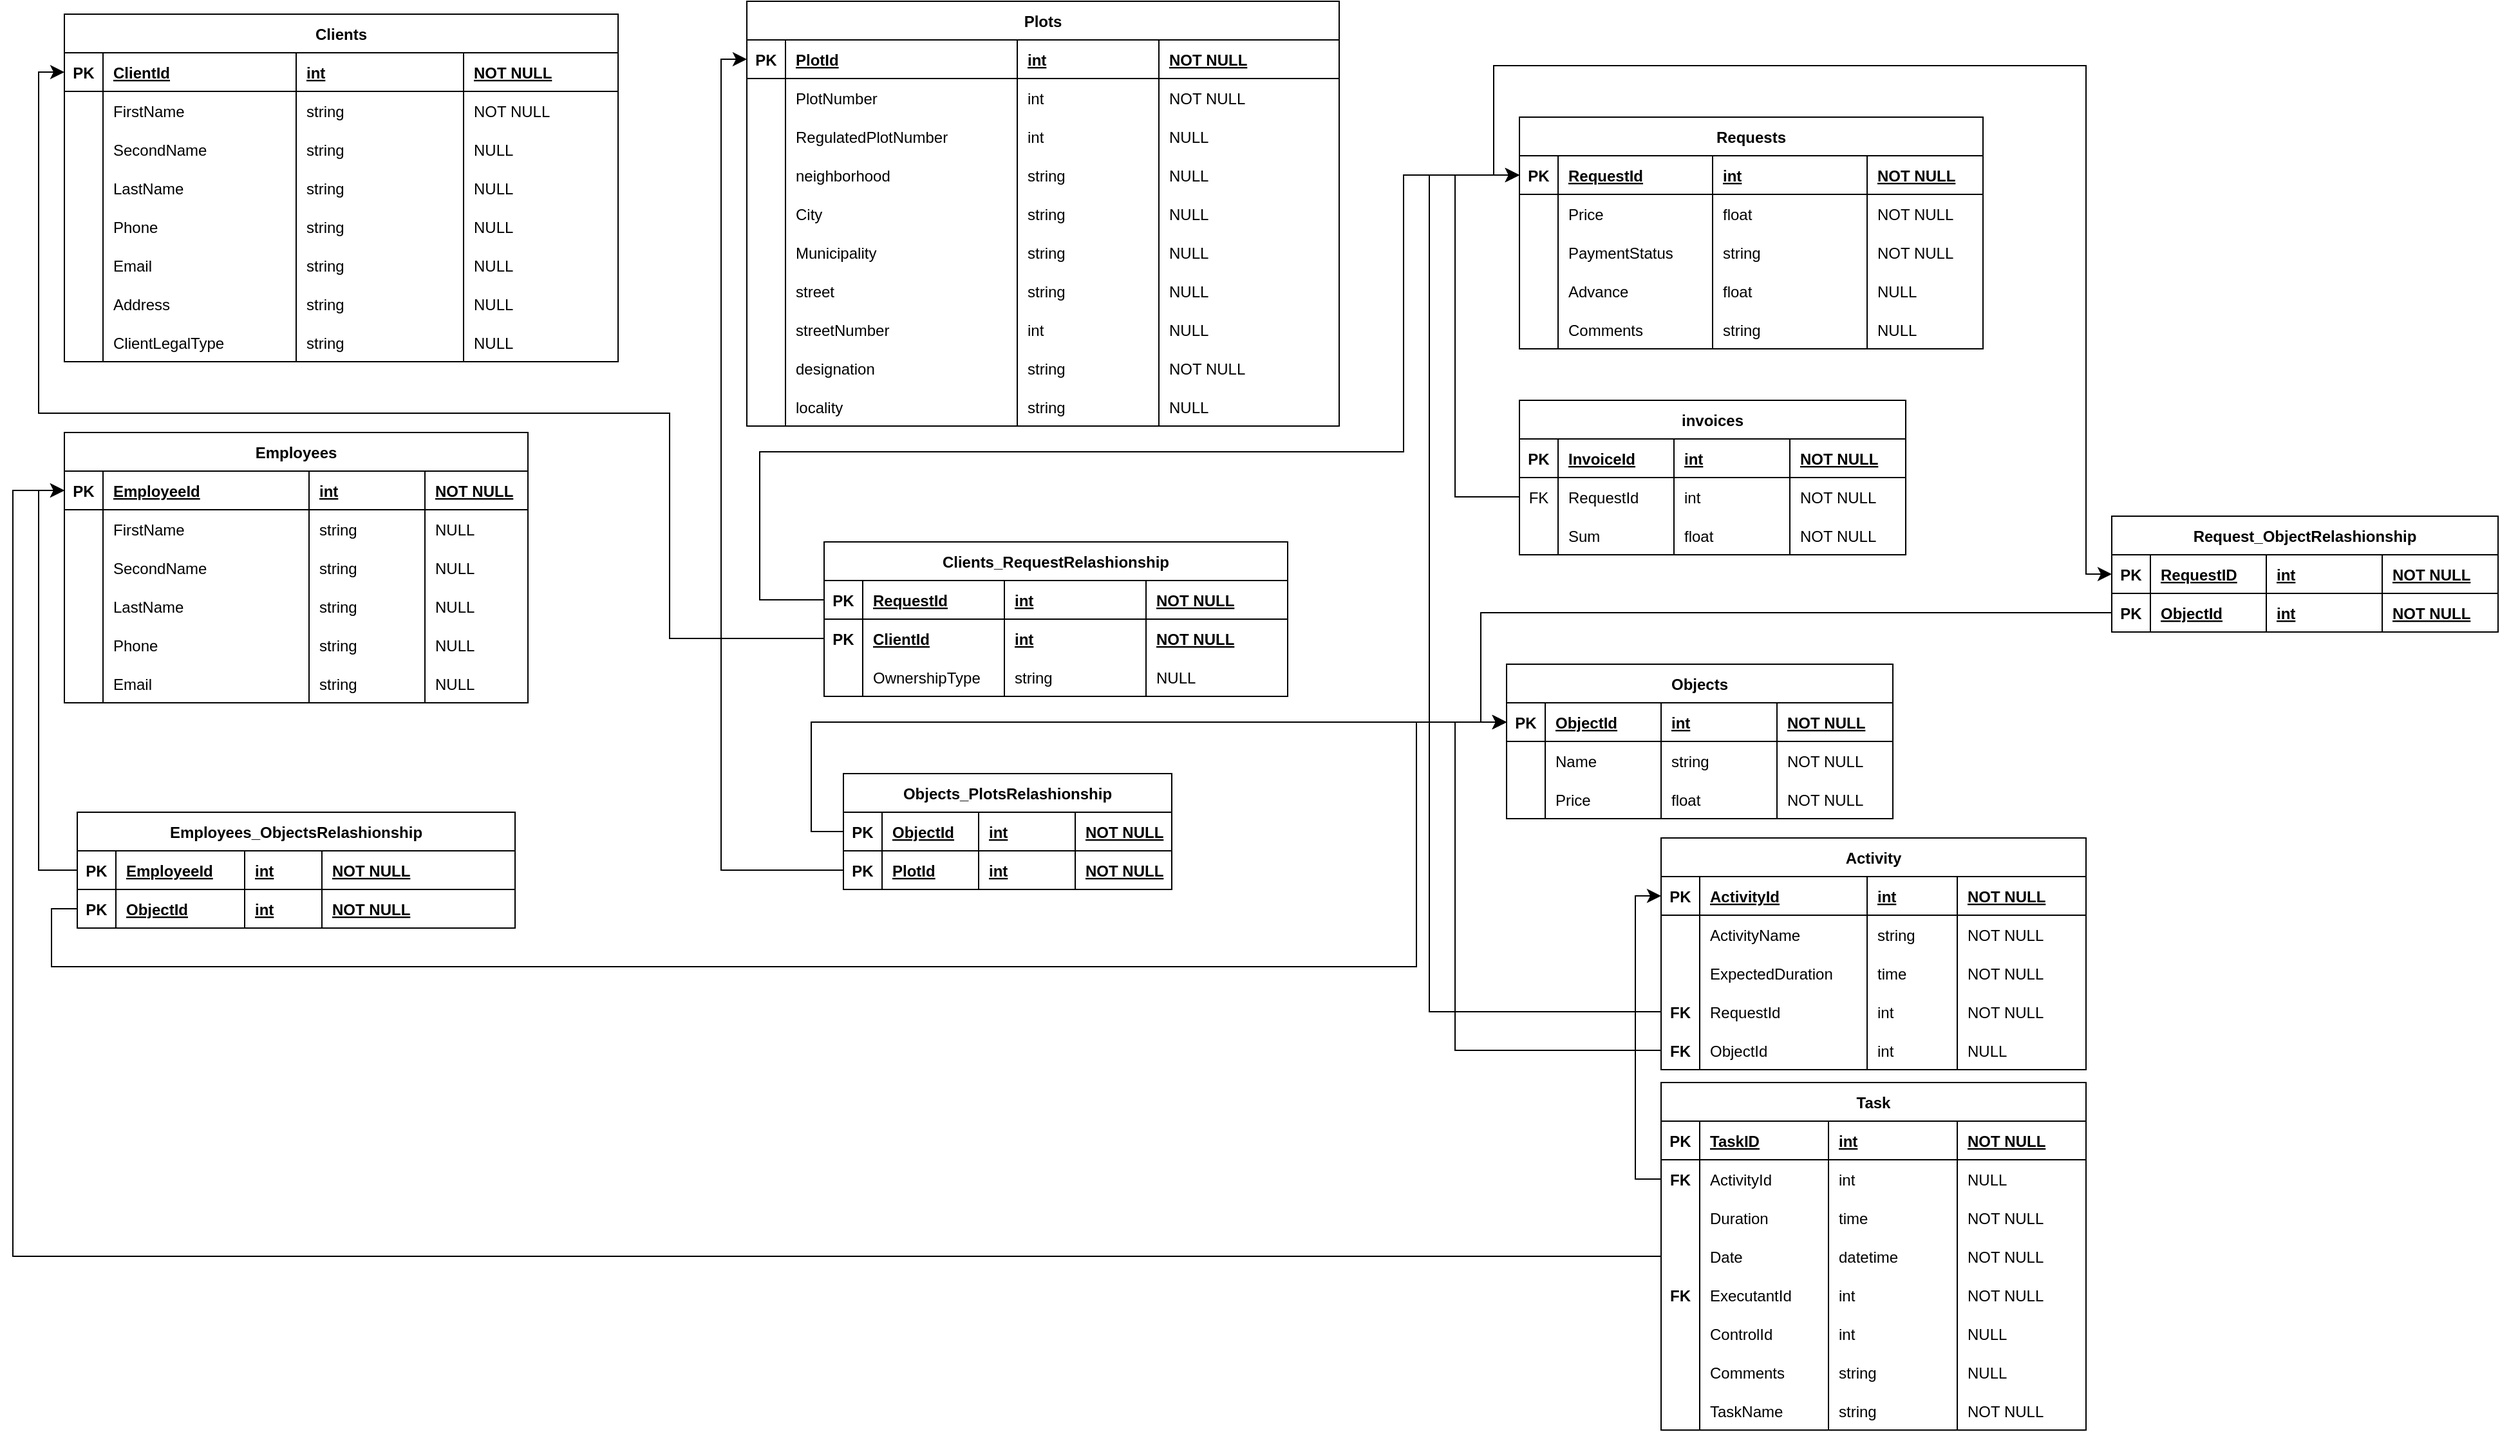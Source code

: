 <mxfile version="24.4.13" type="device">
  <diagram id="R2lEEEUBdFMjLlhIrx00" name="Page-1">
    <mxGraphModel dx="2250" dy="1920" grid="1" gridSize="10" guides="1" tooltips="1" connect="1" arrows="1" fold="1" page="1" pageScale="1" pageWidth="850" pageHeight="1100" math="0" shadow="0" extFonts="Permanent Marker^https://fonts.googleapis.com/css?family=Permanent+Marker">
      <root>
        <mxCell id="0" />
        <mxCell id="1" parent="0" />
        <mxCell id="C-vyLk0tnHw3VtMMgP7b-23" value="Clients" style="shape=table;startSize=30;container=1;collapsible=1;childLayout=tableLayout;fixedRows=1;rowLines=0;fontStyle=1;align=center;resizeLast=1;" parent="1" vertex="1">
          <mxGeometry x="-180" width="430" height="270" as="geometry">
            <mxRectangle x="120" y="120" width="100" height="30" as="alternateBounds" />
          </mxGeometry>
        </mxCell>
        <mxCell id="C-vyLk0tnHw3VtMMgP7b-24" value="" style="shape=partialRectangle;collapsible=0;dropTarget=0;pointerEvents=0;fillColor=none;points=[[0,0.5],[1,0.5]];portConstraint=eastwest;top=0;left=0;right=0;bottom=1;" parent="C-vyLk0tnHw3VtMMgP7b-23" vertex="1">
          <mxGeometry y="30" width="430" height="30" as="geometry" />
        </mxCell>
        <mxCell id="C-vyLk0tnHw3VtMMgP7b-25" value="PK" style="shape=partialRectangle;overflow=hidden;connectable=0;fillColor=none;top=0;left=0;bottom=0;right=0;fontStyle=1;" parent="C-vyLk0tnHw3VtMMgP7b-24" vertex="1">
          <mxGeometry width="30" height="30" as="geometry">
            <mxRectangle width="30" height="30" as="alternateBounds" />
          </mxGeometry>
        </mxCell>
        <mxCell id="C-vyLk0tnHw3VtMMgP7b-26" value="ClientId" style="shape=partialRectangle;overflow=hidden;connectable=0;fillColor=none;top=0;left=0;bottom=0;right=0;align=left;spacingLeft=6;fontStyle=5;" parent="C-vyLk0tnHw3VtMMgP7b-24" vertex="1">
          <mxGeometry x="30" width="150" height="30" as="geometry">
            <mxRectangle width="150" height="30" as="alternateBounds" />
          </mxGeometry>
        </mxCell>
        <mxCell id="tDX2i-_YGMXa7vFFY3_T-367" value="int" style="shape=partialRectangle;overflow=hidden;connectable=0;fillColor=none;top=0;left=0;bottom=0;right=0;align=left;spacingLeft=6;fontStyle=5;" parent="C-vyLk0tnHw3VtMMgP7b-24" vertex="1">
          <mxGeometry x="180" width="130" height="30" as="geometry">
            <mxRectangle width="130" height="30" as="alternateBounds" />
          </mxGeometry>
        </mxCell>
        <mxCell id="tDX2i-_YGMXa7vFFY3_T-375" value="NOT NULL" style="shape=partialRectangle;overflow=hidden;connectable=0;fillColor=none;top=0;left=0;bottom=0;right=0;align=left;spacingLeft=6;fontStyle=5;" parent="C-vyLk0tnHw3VtMMgP7b-24" vertex="1">
          <mxGeometry x="310" width="120" height="30" as="geometry">
            <mxRectangle width="120" height="30" as="alternateBounds" />
          </mxGeometry>
        </mxCell>
        <mxCell id="C-vyLk0tnHw3VtMMgP7b-27" value="" style="shape=partialRectangle;collapsible=0;dropTarget=0;pointerEvents=0;fillColor=none;points=[[0,0.5],[1,0.5]];portConstraint=eastwest;top=0;left=0;right=0;bottom=0;" parent="C-vyLk0tnHw3VtMMgP7b-23" vertex="1">
          <mxGeometry y="60" width="430" height="30" as="geometry" />
        </mxCell>
        <mxCell id="C-vyLk0tnHw3VtMMgP7b-28" value="" style="shape=partialRectangle;overflow=hidden;connectable=0;fillColor=none;top=0;left=0;bottom=0;right=0;" parent="C-vyLk0tnHw3VtMMgP7b-27" vertex="1">
          <mxGeometry width="30" height="30" as="geometry">
            <mxRectangle width="30" height="30" as="alternateBounds" />
          </mxGeometry>
        </mxCell>
        <mxCell id="C-vyLk0tnHw3VtMMgP7b-29" value="FirstName" style="shape=partialRectangle;overflow=hidden;connectable=0;fillColor=none;top=0;left=0;bottom=0;right=0;align=left;spacingLeft=6;" parent="C-vyLk0tnHw3VtMMgP7b-27" vertex="1">
          <mxGeometry x="30" width="150" height="30" as="geometry">
            <mxRectangle width="150" height="30" as="alternateBounds" />
          </mxGeometry>
        </mxCell>
        <mxCell id="tDX2i-_YGMXa7vFFY3_T-368" value="string" style="shape=partialRectangle;overflow=hidden;connectable=0;fillColor=none;top=0;left=0;bottom=0;right=0;align=left;spacingLeft=6;" parent="C-vyLk0tnHw3VtMMgP7b-27" vertex="1">
          <mxGeometry x="180" width="130" height="30" as="geometry">
            <mxRectangle width="130" height="30" as="alternateBounds" />
          </mxGeometry>
        </mxCell>
        <mxCell id="tDX2i-_YGMXa7vFFY3_T-376" value="NOT NULL" style="shape=partialRectangle;overflow=hidden;connectable=0;fillColor=none;top=0;left=0;bottom=0;right=0;align=left;spacingLeft=6;" parent="C-vyLk0tnHw3VtMMgP7b-27" vertex="1">
          <mxGeometry x="310" width="120" height="30" as="geometry">
            <mxRectangle width="120" height="30" as="alternateBounds" />
          </mxGeometry>
        </mxCell>
        <mxCell id="tDX2i-_YGMXa7vFFY3_T-4" value="" style="shape=partialRectangle;collapsible=0;dropTarget=0;pointerEvents=0;fillColor=none;points=[[0,0.5],[1,0.5]];portConstraint=eastwest;top=0;left=0;right=0;bottom=0;" parent="C-vyLk0tnHw3VtMMgP7b-23" vertex="1">
          <mxGeometry y="90" width="430" height="30" as="geometry" />
        </mxCell>
        <mxCell id="tDX2i-_YGMXa7vFFY3_T-5" value="" style="shape=partialRectangle;overflow=hidden;connectable=0;fillColor=none;top=0;left=0;bottom=0;right=0;" parent="tDX2i-_YGMXa7vFFY3_T-4" vertex="1">
          <mxGeometry width="30" height="30" as="geometry">
            <mxRectangle width="30" height="30" as="alternateBounds" />
          </mxGeometry>
        </mxCell>
        <mxCell id="tDX2i-_YGMXa7vFFY3_T-6" value="SecondName" style="shape=partialRectangle;overflow=hidden;connectable=0;fillColor=none;top=0;left=0;bottom=0;right=0;align=left;spacingLeft=6;" parent="tDX2i-_YGMXa7vFFY3_T-4" vertex="1">
          <mxGeometry x="30" width="150" height="30" as="geometry">
            <mxRectangle width="150" height="30" as="alternateBounds" />
          </mxGeometry>
        </mxCell>
        <mxCell id="tDX2i-_YGMXa7vFFY3_T-369" value="string" style="shape=partialRectangle;overflow=hidden;connectable=0;fillColor=none;top=0;left=0;bottom=0;right=0;align=left;spacingLeft=6;" parent="tDX2i-_YGMXa7vFFY3_T-4" vertex="1">
          <mxGeometry x="180" width="130" height="30" as="geometry">
            <mxRectangle width="130" height="30" as="alternateBounds" />
          </mxGeometry>
        </mxCell>
        <mxCell id="tDX2i-_YGMXa7vFFY3_T-377" value="NULL" style="shape=partialRectangle;overflow=hidden;connectable=0;fillColor=none;top=0;left=0;bottom=0;right=0;align=left;spacingLeft=6;" parent="tDX2i-_YGMXa7vFFY3_T-4" vertex="1">
          <mxGeometry x="310" width="120" height="30" as="geometry">
            <mxRectangle width="120" height="30" as="alternateBounds" />
          </mxGeometry>
        </mxCell>
        <mxCell id="tDX2i-_YGMXa7vFFY3_T-26" value="" style="shape=partialRectangle;collapsible=0;dropTarget=0;pointerEvents=0;fillColor=none;points=[[0,0.5],[1,0.5]];portConstraint=eastwest;top=0;left=0;right=0;bottom=0;" parent="C-vyLk0tnHw3VtMMgP7b-23" vertex="1">
          <mxGeometry y="120" width="430" height="30" as="geometry" />
        </mxCell>
        <mxCell id="tDX2i-_YGMXa7vFFY3_T-27" value="" style="shape=partialRectangle;overflow=hidden;connectable=0;fillColor=none;top=0;left=0;bottom=0;right=0;" parent="tDX2i-_YGMXa7vFFY3_T-26" vertex="1">
          <mxGeometry width="30" height="30" as="geometry">
            <mxRectangle width="30" height="30" as="alternateBounds" />
          </mxGeometry>
        </mxCell>
        <mxCell id="tDX2i-_YGMXa7vFFY3_T-28" value="LastName" style="shape=partialRectangle;overflow=hidden;connectable=0;fillColor=none;top=0;left=0;bottom=0;right=0;align=left;spacingLeft=6;" parent="tDX2i-_YGMXa7vFFY3_T-26" vertex="1">
          <mxGeometry x="30" width="150" height="30" as="geometry">
            <mxRectangle width="150" height="30" as="alternateBounds" />
          </mxGeometry>
        </mxCell>
        <mxCell id="tDX2i-_YGMXa7vFFY3_T-370" value="string" style="shape=partialRectangle;overflow=hidden;connectable=0;fillColor=none;top=0;left=0;bottom=0;right=0;align=left;spacingLeft=6;" parent="tDX2i-_YGMXa7vFFY3_T-26" vertex="1">
          <mxGeometry x="180" width="130" height="30" as="geometry">
            <mxRectangle width="130" height="30" as="alternateBounds" />
          </mxGeometry>
        </mxCell>
        <mxCell id="tDX2i-_YGMXa7vFFY3_T-378" value="NULL" style="shape=partialRectangle;overflow=hidden;connectable=0;fillColor=none;top=0;left=0;bottom=0;right=0;align=left;spacingLeft=6;" parent="tDX2i-_YGMXa7vFFY3_T-26" vertex="1">
          <mxGeometry x="310" width="120" height="30" as="geometry">
            <mxRectangle width="120" height="30" as="alternateBounds" />
          </mxGeometry>
        </mxCell>
        <mxCell id="tDX2i-_YGMXa7vFFY3_T-29" value="" style="shape=partialRectangle;collapsible=0;dropTarget=0;pointerEvents=0;fillColor=none;points=[[0,0.5],[1,0.5]];portConstraint=eastwest;top=0;left=0;right=0;bottom=0;" parent="C-vyLk0tnHw3VtMMgP7b-23" vertex="1">
          <mxGeometry y="150" width="430" height="30" as="geometry" />
        </mxCell>
        <mxCell id="tDX2i-_YGMXa7vFFY3_T-30" value="" style="shape=partialRectangle;overflow=hidden;connectable=0;fillColor=none;top=0;left=0;bottom=0;right=0;" parent="tDX2i-_YGMXa7vFFY3_T-29" vertex="1">
          <mxGeometry width="30" height="30" as="geometry">
            <mxRectangle width="30" height="30" as="alternateBounds" />
          </mxGeometry>
        </mxCell>
        <mxCell id="tDX2i-_YGMXa7vFFY3_T-31" value="Phone" style="shape=partialRectangle;overflow=hidden;connectable=0;fillColor=none;top=0;left=0;bottom=0;right=0;align=left;spacingLeft=6;" parent="tDX2i-_YGMXa7vFFY3_T-29" vertex="1">
          <mxGeometry x="30" width="150" height="30" as="geometry">
            <mxRectangle width="150" height="30" as="alternateBounds" />
          </mxGeometry>
        </mxCell>
        <mxCell id="tDX2i-_YGMXa7vFFY3_T-371" value="string" style="shape=partialRectangle;overflow=hidden;connectable=0;fillColor=none;top=0;left=0;bottom=0;right=0;align=left;spacingLeft=6;" parent="tDX2i-_YGMXa7vFFY3_T-29" vertex="1">
          <mxGeometry x="180" width="130" height="30" as="geometry">
            <mxRectangle width="130" height="30" as="alternateBounds" />
          </mxGeometry>
        </mxCell>
        <mxCell id="tDX2i-_YGMXa7vFFY3_T-379" value="NULL" style="shape=partialRectangle;overflow=hidden;connectable=0;fillColor=none;top=0;left=0;bottom=0;right=0;align=left;spacingLeft=6;" parent="tDX2i-_YGMXa7vFFY3_T-29" vertex="1">
          <mxGeometry x="310" width="120" height="30" as="geometry">
            <mxRectangle width="120" height="30" as="alternateBounds" />
          </mxGeometry>
        </mxCell>
        <mxCell id="tDX2i-_YGMXa7vFFY3_T-32" value="" style="shape=partialRectangle;collapsible=0;dropTarget=0;pointerEvents=0;fillColor=none;points=[[0,0.5],[1,0.5]];portConstraint=eastwest;top=0;left=0;right=0;bottom=0;" parent="C-vyLk0tnHw3VtMMgP7b-23" vertex="1">
          <mxGeometry y="180" width="430" height="30" as="geometry" />
        </mxCell>
        <mxCell id="tDX2i-_YGMXa7vFFY3_T-33" value="" style="shape=partialRectangle;overflow=hidden;connectable=0;fillColor=none;top=0;left=0;bottom=0;right=0;" parent="tDX2i-_YGMXa7vFFY3_T-32" vertex="1">
          <mxGeometry width="30" height="30" as="geometry">
            <mxRectangle width="30" height="30" as="alternateBounds" />
          </mxGeometry>
        </mxCell>
        <mxCell id="tDX2i-_YGMXa7vFFY3_T-34" value="Email" style="shape=partialRectangle;overflow=hidden;connectable=0;fillColor=none;top=0;left=0;bottom=0;right=0;align=left;spacingLeft=6;" parent="tDX2i-_YGMXa7vFFY3_T-32" vertex="1">
          <mxGeometry x="30" width="150" height="30" as="geometry">
            <mxRectangle width="150" height="30" as="alternateBounds" />
          </mxGeometry>
        </mxCell>
        <mxCell id="tDX2i-_YGMXa7vFFY3_T-372" value="string" style="shape=partialRectangle;overflow=hidden;connectable=0;fillColor=none;top=0;left=0;bottom=0;right=0;align=left;spacingLeft=6;" parent="tDX2i-_YGMXa7vFFY3_T-32" vertex="1">
          <mxGeometry x="180" width="130" height="30" as="geometry">
            <mxRectangle width="130" height="30" as="alternateBounds" />
          </mxGeometry>
        </mxCell>
        <mxCell id="tDX2i-_YGMXa7vFFY3_T-380" value="NULL" style="shape=partialRectangle;overflow=hidden;connectable=0;fillColor=none;top=0;left=0;bottom=0;right=0;align=left;spacingLeft=6;" parent="tDX2i-_YGMXa7vFFY3_T-32" vertex="1">
          <mxGeometry x="310" width="120" height="30" as="geometry">
            <mxRectangle width="120" height="30" as="alternateBounds" />
          </mxGeometry>
        </mxCell>
        <mxCell id="tDX2i-_YGMXa7vFFY3_T-35" value="" style="shape=partialRectangle;collapsible=0;dropTarget=0;pointerEvents=0;fillColor=none;points=[[0,0.5],[1,0.5]];portConstraint=eastwest;top=0;left=0;right=0;bottom=0;" parent="C-vyLk0tnHw3VtMMgP7b-23" vertex="1">
          <mxGeometry y="210" width="430" height="30" as="geometry" />
        </mxCell>
        <mxCell id="tDX2i-_YGMXa7vFFY3_T-36" value="" style="shape=partialRectangle;overflow=hidden;connectable=0;fillColor=none;top=0;left=0;bottom=0;right=0;" parent="tDX2i-_YGMXa7vFFY3_T-35" vertex="1">
          <mxGeometry width="30" height="30" as="geometry">
            <mxRectangle width="30" height="30" as="alternateBounds" />
          </mxGeometry>
        </mxCell>
        <mxCell id="tDX2i-_YGMXa7vFFY3_T-37" value="Address" style="shape=partialRectangle;overflow=hidden;connectable=0;fillColor=none;top=0;left=0;bottom=0;right=0;align=left;spacingLeft=6;" parent="tDX2i-_YGMXa7vFFY3_T-35" vertex="1">
          <mxGeometry x="30" width="150" height="30" as="geometry">
            <mxRectangle width="150" height="30" as="alternateBounds" />
          </mxGeometry>
        </mxCell>
        <mxCell id="tDX2i-_YGMXa7vFFY3_T-373" value="string" style="shape=partialRectangle;overflow=hidden;connectable=0;fillColor=none;top=0;left=0;bottom=0;right=0;align=left;spacingLeft=6;" parent="tDX2i-_YGMXa7vFFY3_T-35" vertex="1">
          <mxGeometry x="180" width="130" height="30" as="geometry">
            <mxRectangle width="130" height="30" as="alternateBounds" />
          </mxGeometry>
        </mxCell>
        <mxCell id="tDX2i-_YGMXa7vFFY3_T-381" value="NULL" style="shape=partialRectangle;overflow=hidden;connectable=0;fillColor=none;top=0;left=0;bottom=0;right=0;align=left;spacingLeft=6;" parent="tDX2i-_YGMXa7vFFY3_T-35" vertex="1">
          <mxGeometry x="310" width="120" height="30" as="geometry">
            <mxRectangle width="120" height="30" as="alternateBounds" />
          </mxGeometry>
        </mxCell>
        <mxCell id="tDX2i-_YGMXa7vFFY3_T-38" value="" style="shape=partialRectangle;collapsible=0;dropTarget=0;pointerEvents=0;fillColor=none;points=[[0,0.5],[1,0.5]];portConstraint=eastwest;top=0;left=0;right=0;bottom=0;" parent="C-vyLk0tnHw3VtMMgP7b-23" vertex="1">
          <mxGeometry y="240" width="430" height="30" as="geometry" />
        </mxCell>
        <mxCell id="tDX2i-_YGMXa7vFFY3_T-39" value="" style="shape=partialRectangle;overflow=hidden;connectable=0;fillColor=none;top=0;left=0;bottom=0;right=0;" parent="tDX2i-_YGMXa7vFFY3_T-38" vertex="1">
          <mxGeometry width="30" height="30" as="geometry">
            <mxRectangle width="30" height="30" as="alternateBounds" />
          </mxGeometry>
        </mxCell>
        <mxCell id="tDX2i-_YGMXa7vFFY3_T-40" value="ClientLegalType" style="shape=partialRectangle;overflow=hidden;connectable=0;fillColor=none;top=0;left=0;bottom=0;right=0;align=left;spacingLeft=6;" parent="tDX2i-_YGMXa7vFFY3_T-38" vertex="1">
          <mxGeometry x="30" width="150" height="30" as="geometry">
            <mxRectangle width="150" height="30" as="alternateBounds" />
          </mxGeometry>
        </mxCell>
        <mxCell id="tDX2i-_YGMXa7vFFY3_T-374" value="string" style="shape=partialRectangle;overflow=hidden;connectable=0;fillColor=none;top=0;left=0;bottom=0;right=0;align=left;spacingLeft=6;" parent="tDX2i-_YGMXa7vFFY3_T-38" vertex="1">
          <mxGeometry x="180" width="130" height="30" as="geometry">
            <mxRectangle width="130" height="30" as="alternateBounds" />
          </mxGeometry>
        </mxCell>
        <mxCell id="tDX2i-_YGMXa7vFFY3_T-382" value="NULL" style="shape=partialRectangle;overflow=hidden;connectable=0;fillColor=none;top=0;left=0;bottom=0;right=0;align=left;spacingLeft=6;" parent="tDX2i-_YGMXa7vFFY3_T-38" vertex="1">
          <mxGeometry x="310" width="120" height="30" as="geometry">
            <mxRectangle width="120" height="30" as="alternateBounds" />
          </mxGeometry>
        </mxCell>
        <mxCell id="tDX2i-_YGMXa7vFFY3_T-72" value="Employees" style="shape=table;startSize=30;container=1;collapsible=1;childLayout=tableLayout;fixedRows=1;rowLines=0;fontStyle=1;align=center;resizeLast=1;" parent="1" vertex="1">
          <mxGeometry x="-180" y="325" width="360" height="210" as="geometry">
            <mxRectangle x="120" y="120" width="100" height="30" as="alternateBounds" />
          </mxGeometry>
        </mxCell>
        <mxCell id="tDX2i-_YGMXa7vFFY3_T-73" value="" style="shape=partialRectangle;collapsible=0;dropTarget=0;pointerEvents=0;fillColor=none;points=[[0,0.5],[1,0.5]];portConstraint=eastwest;top=0;left=0;right=0;bottom=1;" parent="tDX2i-_YGMXa7vFFY3_T-72" vertex="1">
          <mxGeometry y="30" width="360" height="30" as="geometry" />
        </mxCell>
        <mxCell id="tDX2i-_YGMXa7vFFY3_T-74" value="PK" style="shape=partialRectangle;overflow=hidden;connectable=0;fillColor=none;top=0;left=0;bottom=0;right=0;fontStyle=1;" parent="tDX2i-_YGMXa7vFFY3_T-73" vertex="1">
          <mxGeometry width="30" height="30" as="geometry">
            <mxRectangle width="30" height="30" as="alternateBounds" />
          </mxGeometry>
        </mxCell>
        <mxCell id="tDX2i-_YGMXa7vFFY3_T-75" value="EmployeeId" style="shape=partialRectangle;overflow=hidden;connectable=0;fillColor=none;top=0;left=0;bottom=0;right=0;align=left;spacingLeft=6;fontStyle=5;" parent="tDX2i-_YGMXa7vFFY3_T-73" vertex="1">
          <mxGeometry x="30" width="160" height="30" as="geometry">
            <mxRectangle width="160" height="30" as="alternateBounds" />
          </mxGeometry>
        </mxCell>
        <mxCell id="tDX2i-_YGMXa7vFFY3_T-383" value="int" style="shape=partialRectangle;overflow=hidden;connectable=0;fillColor=none;top=0;left=0;bottom=0;right=0;align=left;spacingLeft=6;fontStyle=5;" parent="tDX2i-_YGMXa7vFFY3_T-73" vertex="1">
          <mxGeometry x="190" width="90" height="30" as="geometry">
            <mxRectangle width="90" height="30" as="alternateBounds" />
          </mxGeometry>
        </mxCell>
        <mxCell id="tDX2i-_YGMXa7vFFY3_T-389" value="NOT NULL" style="shape=partialRectangle;overflow=hidden;connectable=0;fillColor=none;top=0;left=0;bottom=0;right=0;align=left;spacingLeft=6;fontStyle=5;" parent="tDX2i-_YGMXa7vFFY3_T-73" vertex="1">
          <mxGeometry x="280" width="80" height="30" as="geometry">
            <mxRectangle width="80" height="30" as="alternateBounds" />
          </mxGeometry>
        </mxCell>
        <mxCell id="tDX2i-_YGMXa7vFFY3_T-76" value="" style="shape=partialRectangle;collapsible=0;dropTarget=0;pointerEvents=0;fillColor=none;points=[[0,0.5],[1,0.5]];portConstraint=eastwest;top=0;left=0;right=0;bottom=0;" parent="tDX2i-_YGMXa7vFFY3_T-72" vertex="1">
          <mxGeometry y="60" width="360" height="30" as="geometry" />
        </mxCell>
        <mxCell id="tDX2i-_YGMXa7vFFY3_T-77" value="" style="shape=partialRectangle;overflow=hidden;connectable=0;fillColor=none;top=0;left=0;bottom=0;right=0;" parent="tDX2i-_YGMXa7vFFY3_T-76" vertex="1">
          <mxGeometry width="30" height="30" as="geometry">
            <mxRectangle width="30" height="30" as="alternateBounds" />
          </mxGeometry>
        </mxCell>
        <mxCell id="tDX2i-_YGMXa7vFFY3_T-78" value="FirstName" style="shape=partialRectangle;overflow=hidden;connectable=0;fillColor=none;top=0;left=0;bottom=0;right=0;align=left;spacingLeft=6;" parent="tDX2i-_YGMXa7vFFY3_T-76" vertex="1">
          <mxGeometry x="30" width="160" height="30" as="geometry">
            <mxRectangle width="160" height="30" as="alternateBounds" />
          </mxGeometry>
        </mxCell>
        <mxCell id="tDX2i-_YGMXa7vFFY3_T-384" value="string" style="shape=partialRectangle;overflow=hidden;connectable=0;fillColor=none;top=0;left=0;bottom=0;right=0;align=left;spacingLeft=6;" parent="tDX2i-_YGMXa7vFFY3_T-76" vertex="1">
          <mxGeometry x="190" width="90" height="30" as="geometry">
            <mxRectangle width="90" height="30" as="alternateBounds" />
          </mxGeometry>
        </mxCell>
        <mxCell id="tDX2i-_YGMXa7vFFY3_T-390" value="NULL" style="shape=partialRectangle;overflow=hidden;connectable=0;fillColor=none;top=0;left=0;bottom=0;right=0;align=left;spacingLeft=6;" parent="tDX2i-_YGMXa7vFFY3_T-76" vertex="1">
          <mxGeometry x="280" width="80" height="30" as="geometry">
            <mxRectangle width="80" height="30" as="alternateBounds" />
          </mxGeometry>
        </mxCell>
        <mxCell id="tDX2i-_YGMXa7vFFY3_T-79" value="" style="shape=partialRectangle;collapsible=0;dropTarget=0;pointerEvents=0;fillColor=none;points=[[0,0.5],[1,0.5]];portConstraint=eastwest;top=0;left=0;right=0;bottom=0;" parent="tDX2i-_YGMXa7vFFY3_T-72" vertex="1">
          <mxGeometry y="90" width="360" height="30" as="geometry" />
        </mxCell>
        <mxCell id="tDX2i-_YGMXa7vFFY3_T-80" value="" style="shape=partialRectangle;overflow=hidden;connectable=0;fillColor=none;top=0;left=0;bottom=0;right=0;" parent="tDX2i-_YGMXa7vFFY3_T-79" vertex="1">
          <mxGeometry width="30" height="30" as="geometry">
            <mxRectangle width="30" height="30" as="alternateBounds" />
          </mxGeometry>
        </mxCell>
        <mxCell id="tDX2i-_YGMXa7vFFY3_T-81" value="SecondName" style="shape=partialRectangle;overflow=hidden;connectable=0;fillColor=none;top=0;left=0;bottom=0;right=0;align=left;spacingLeft=6;" parent="tDX2i-_YGMXa7vFFY3_T-79" vertex="1">
          <mxGeometry x="30" width="160" height="30" as="geometry">
            <mxRectangle width="160" height="30" as="alternateBounds" />
          </mxGeometry>
        </mxCell>
        <mxCell id="tDX2i-_YGMXa7vFFY3_T-385" value="string" style="shape=partialRectangle;overflow=hidden;connectable=0;fillColor=none;top=0;left=0;bottom=0;right=0;align=left;spacingLeft=6;" parent="tDX2i-_YGMXa7vFFY3_T-79" vertex="1">
          <mxGeometry x="190" width="90" height="30" as="geometry">
            <mxRectangle width="90" height="30" as="alternateBounds" />
          </mxGeometry>
        </mxCell>
        <mxCell id="tDX2i-_YGMXa7vFFY3_T-391" value="NULL" style="shape=partialRectangle;overflow=hidden;connectable=0;fillColor=none;top=0;left=0;bottom=0;right=0;align=left;spacingLeft=6;" parent="tDX2i-_YGMXa7vFFY3_T-79" vertex="1">
          <mxGeometry x="280" width="80" height="30" as="geometry">
            <mxRectangle width="80" height="30" as="alternateBounds" />
          </mxGeometry>
        </mxCell>
        <mxCell id="tDX2i-_YGMXa7vFFY3_T-82" value="" style="shape=partialRectangle;collapsible=0;dropTarget=0;pointerEvents=0;fillColor=none;points=[[0,0.5],[1,0.5]];portConstraint=eastwest;top=0;left=0;right=0;bottom=0;" parent="tDX2i-_YGMXa7vFFY3_T-72" vertex="1">
          <mxGeometry y="120" width="360" height="30" as="geometry" />
        </mxCell>
        <mxCell id="tDX2i-_YGMXa7vFFY3_T-83" value="" style="shape=partialRectangle;overflow=hidden;connectable=0;fillColor=none;top=0;left=0;bottom=0;right=0;" parent="tDX2i-_YGMXa7vFFY3_T-82" vertex="1">
          <mxGeometry width="30" height="30" as="geometry">
            <mxRectangle width="30" height="30" as="alternateBounds" />
          </mxGeometry>
        </mxCell>
        <mxCell id="tDX2i-_YGMXa7vFFY3_T-84" value="LastName" style="shape=partialRectangle;overflow=hidden;connectable=0;fillColor=none;top=0;left=0;bottom=0;right=0;align=left;spacingLeft=6;" parent="tDX2i-_YGMXa7vFFY3_T-82" vertex="1">
          <mxGeometry x="30" width="160" height="30" as="geometry">
            <mxRectangle width="160" height="30" as="alternateBounds" />
          </mxGeometry>
        </mxCell>
        <mxCell id="tDX2i-_YGMXa7vFFY3_T-386" value="string" style="shape=partialRectangle;overflow=hidden;connectable=0;fillColor=none;top=0;left=0;bottom=0;right=0;align=left;spacingLeft=6;" parent="tDX2i-_YGMXa7vFFY3_T-82" vertex="1">
          <mxGeometry x="190" width="90" height="30" as="geometry">
            <mxRectangle width="90" height="30" as="alternateBounds" />
          </mxGeometry>
        </mxCell>
        <mxCell id="tDX2i-_YGMXa7vFFY3_T-392" value="NULL" style="shape=partialRectangle;overflow=hidden;connectable=0;fillColor=none;top=0;left=0;bottom=0;right=0;align=left;spacingLeft=6;" parent="tDX2i-_YGMXa7vFFY3_T-82" vertex="1">
          <mxGeometry x="280" width="80" height="30" as="geometry">
            <mxRectangle width="80" height="30" as="alternateBounds" />
          </mxGeometry>
        </mxCell>
        <mxCell id="tDX2i-_YGMXa7vFFY3_T-85" value="" style="shape=partialRectangle;collapsible=0;dropTarget=0;pointerEvents=0;fillColor=none;points=[[0,0.5],[1,0.5]];portConstraint=eastwest;top=0;left=0;right=0;bottom=0;" parent="tDX2i-_YGMXa7vFFY3_T-72" vertex="1">
          <mxGeometry y="150" width="360" height="30" as="geometry" />
        </mxCell>
        <mxCell id="tDX2i-_YGMXa7vFFY3_T-86" value="" style="shape=partialRectangle;overflow=hidden;connectable=0;fillColor=none;top=0;left=0;bottom=0;right=0;" parent="tDX2i-_YGMXa7vFFY3_T-85" vertex="1">
          <mxGeometry width="30" height="30" as="geometry">
            <mxRectangle width="30" height="30" as="alternateBounds" />
          </mxGeometry>
        </mxCell>
        <mxCell id="tDX2i-_YGMXa7vFFY3_T-87" value="Phone" style="shape=partialRectangle;overflow=hidden;connectable=0;fillColor=none;top=0;left=0;bottom=0;right=0;align=left;spacingLeft=6;" parent="tDX2i-_YGMXa7vFFY3_T-85" vertex="1">
          <mxGeometry x="30" width="160" height="30" as="geometry">
            <mxRectangle width="160" height="30" as="alternateBounds" />
          </mxGeometry>
        </mxCell>
        <mxCell id="tDX2i-_YGMXa7vFFY3_T-387" value="string" style="shape=partialRectangle;overflow=hidden;connectable=0;fillColor=none;top=0;left=0;bottom=0;right=0;align=left;spacingLeft=6;" parent="tDX2i-_YGMXa7vFFY3_T-85" vertex="1">
          <mxGeometry x="190" width="90" height="30" as="geometry">
            <mxRectangle width="90" height="30" as="alternateBounds" />
          </mxGeometry>
        </mxCell>
        <mxCell id="tDX2i-_YGMXa7vFFY3_T-393" value="NULL" style="shape=partialRectangle;overflow=hidden;connectable=0;fillColor=none;top=0;left=0;bottom=0;right=0;align=left;spacingLeft=6;" parent="tDX2i-_YGMXa7vFFY3_T-85" vertex="1">
          <mxGeometry x="280" width="80" height="30" as="geometry">
            <mxRectangle width="80" height="30" as="alternateBounds" />
          </mxGeometry>
        </mxCell>
        <mxCell id="tDX2i-_YGMXa7vFFY3_T-88" value="" style="shape=partialRectangle;collapsible=0;dropTarget=0;pointerEvents=0;fillColor=none;points=[[0,0.5],[1,0.5]];portConstraint=eastwest;top=0;left=0;right=0;bottom=0;" parent="tDX2i-_YGMXa7vFFY3_T-72" vertex="1">
          <mxGeometry y="180" width="360" height="30" as="geometry" />
        </mxCell>
        <mxCell id="tDX2i-_YGMXa7vFFY3_T-89" value="" style="shape=partialRectangle;overflow=hidden;connectable=0;fillColor=none;top=0;left=0;bottom=0;right=0;" parent="tDX2i-_YGMXa7vFFY3_T-88" vertex="1">
          <mxGeometry width="30" height="30" as="geometry">
            <mxRectangle width="30" height="30" as="alternateBounds" />
          </mxGeometry>
        </mxCell>
        <mxCell id="tDX2i-_YGMXa7vFFY3_T-90" value="Email" style="shape=partialRectangle;overflow=hidden;connectable=0;fillColor=none;top=0;left=0;bottom=0;right=0;align=left;spacingLeft=6;" parent="tDX2i-_YGMXa7vFFY3_T-88" vertex="1">
          <mxGeometry x="30" width="160" height="30" as="geometry">
            <mxRectangle width="160" height="30" as="alternateBounds" />
          </mxGeometry>
        </mxCell>
        <mxCell id="tDX2i-_YGMXa7vFFY3_T-388" value="string" style="shape=partialRectangle;overflow=hidden;connectable=0;fillColor=none;top=0;left=0;bottom=0;right=0;align=left;spacingLeft=6;" parent="tDX2i-_YGMXa7vFFY3_T-88" vertex="1">
          <mxGeometry x="190" width="90" height="30" as="geometry">
            <mxRectangle width="90" height="30" as="alternateBounds" />
          </mxGeometry>
        </mxCell>
        <mxCell id="tDX2i-_YGMXa7vFFY3_T-394" value="NULL" style="shape=partialRectangle;overflow=hidden;connectable=0;fillColor=none;top=0;left=0;bottom=0;right=0;align=left;spacingLeft=6;" parent="tDX2i-_YGMXa7vFFY3_T-88" vertex="1">
          <mxGeometry x="280" width="80" height="30" as="geometry">
            <mxRectangle width="80" height="30" as="alternateBounds" />
          </mxGeometry>
        </mxCell>
        <mxCell id="tDX2i-_YGMXa7vFFY3_T-100" value="Requests" style="shape=table;startSize=30;container=1;collapsible=1;childLayout=tableLayout;fixedRows=1;rowLines=0;fontStyle=1;align=center;resizeLast=1;" parent="1" vertex="1">
          <mxGeometry x="950" y="80" width="360" height="180" as="geometry">
            <mxRectangle x="120" y="120" width="100" height="30" as="alternateBounds" />
          </mxGeometry>
        </mxCell>
        <mxCell id="tDX2i-_YGMXa7vFFY3_T-101" value="" style="shape=partialRectangle;collapsible=0;dropTarget=0;pointerEvents=0;fillColor=none;points=[[0,0.5],[1,0.5]];portConstraint=eastwest;top=0;left=0;right=0;bottom=1;" parent="tDX2i-_YGMXa7vFFY3_T-100" vertex="1">
          <mxGeometry y="30" width="360" height="30" as="geometry" />
        </mxCell>
        <mxCell id="tDX2i-_YGMXa7vFFY3_T-102" value="PK" style="shape=partialRectangle;overflow=hidden;connectable=0;fillColor=none;top=0;left=0;bottom=0;right=0;fontStyle=1;" parent="tDX2i-_YGMXa7vFFY3_T-101" vertex="1">
          <mxGeometry width="30" height="30" as="geometry">
            <mxRectangle width="30" height="30" as="alternateBounds" />
          </mxGeometry>
        </mxCell>
        <mxCell id="tDX2i-_YGMXa7vFFY3_T-103" value="RequestId" style="shape=partialRectangle;overflow=hidden;connectable=0;fillColor=none;top=0;left=0;bottom=0;right=0;align=left;spacingLeft=6;fontStyle=5;" parent="tDX2i-_YGMXa7vFFY3_T-101" vertex="1">
          <mxGeometry x="30" width="120" height="30" as="geometry">
            <mxRectangle width="120" height="30" as="alternateBounds" />
          </mxGeometry>
        </mxCell>
        <mxCell id="tDX2i-_YGMXa7vFFY3_T-413" value="int" style="shape=partialRectangle;overflow=hidden;connectable=0;fillColor=none;top=0;left=0;bottom=0;right=0;align=left;spacingLeft=6;fontStyle=5;" parent="tDX2i-_YGMXa7vFFY3_T-101" vertex="1">
          <mxGeometry x="150" width="120" height="30" as="geometry">
            <mxRectangle width="120" height="30" as="alternateBounds" />
          </mxGeometry>
        </mxCell>
        <mxCell id="tDX2i-_YGMXa7vFFY3_T-418" value="NOT NULL" style="shape=partialRectangle;overflow=hidden;connectable=0;fillColor=none;top=0;left=0;bottom=0;right=0;align=left;spacingLeft=6;fontStyle=5;" parent="tDX2i-_YGMXa7vFFY3_T-101" vertex="1">
          <mxGeometry x="270" width="90" height="30" as="geometry">
            <mxRectangle width="90" height="30" as="alternateBounds" />
          </mxGeometry>
        </mxCell>
        <mxCell id="tDX2i-_YGMXa7vFFY3_T-104" value="" style="shape=partialRectangle;collapsible=0;dropTarget=0;pointerEvents=0;fillColor=none;points=[[0,0.5],[1,0.5]];portConstraint=eastwest;top=0;left=0;right=0;bottom=0;" parent="tDX2i-_YGMXa7vFFY3_T-100" vertex="1">
          <mxGeometry y="60" width="360" height="30" as="geometry" />
        </mxCell>
        <mxCell id="tDX2i-_YGMXa7vFFY3_T-105" value="" style="shape=partialRectangle;overflow=hidden;connectable=0;fillColor=none;top=0;left=0;bottom=0;right=0;" parent="tDX2i-_YGMXa7vFFY3_T-104" vertex="1">
          <mxGeometry width="30" height="30" as="geometry">
            <mxRectangle width="30" height="30" as="alternateBounds" />
          </mxGeometry>
        </mxCell>
        <mxCell id="tDX2i-_YGMXa7vFFY3_T-106" value="Price" style="shape=partialRectangle;overflow=hidden;connectable=0;fillColor=none;top=0;left=0;bottom=0;right=0;align=left;spacingLeft=6;" parent="tDX2i-_YGMXa7vFFY3_T-104" vertex="1">
          <mxGeometry x="30" width="120" height="30" as="geometry">
            <mxRectangle width="120" height="30" as="alternateBounds" />
          </mxGeometry>
        </mxCell>
        <mxCell id="tDX2i-_YGMXa7vFFY3_T-414" value="float" style="shape=partialRectangle;overflow=hidden;connectable=0;fillColor=none;top=0;left=0;bottom=0;right=0;align=left;spacingLeft=6;" parent="tDX2i-_YGMXa7vFFY3_T-104" vertex="1">
          <mxGeometry x="150" width="120" height="30" as="geometry">
            <mxRectangle width="120" height="30" as="alternateBounds" />
          </mxGeometry>
        </mxCell>
        <mxCell id="tDX2i-_YGMXa7vFFY3_T-419" value="NOT NULL" style="shape=partialRectangle;overflow=hidden;connectable=0;fillColor=none;top=0;left=0;bottom=0;right=0;align=left;spacingLeft=6;" parent="tDX2i-_YGMXa7vFFY3_T-104" vertex="1">
          <mxGeometry x="270" width="90" height="30" as="geometry">
            <mxRectangle width="90" height="30" as="alternateBounds" />
          </mxGeometry>
        </mxCell>
        <mxCell id="tDX2i-_YGMXa7vFFY3_T-107" value="" style="shape=partialRectangle;collapsible=0;dropTarget=0;pointerEvents=0;fillColor=none;points=[[0,0.5],[1,0.5]];portConstraint=eastwest;top=0;left=0;right=0;bottom=0;" parent="tDX2i-_YGMXa7vFFY3_T-100" vertex="1">
          <mxGeometry y="90" width="360" height="30" as="geometry" />
        </mxCell>
        <mxCell id="tDX2i-_YGMXa7vFFY3_T-108" value="" style="shape=partialRectangle;overflow=hidden;connectable=0;fillColor=none;top=0;left=0;bottom=0;right=0;" parent="tDX2i-_YGMXa7vFFY3_T-107" vertex="1">
          <mxGeometry width="30" height="30" as="geometry">
            <mxRectangle width="30" height="30" as="alternateBounds" />
          </mxGeometry>
        </mxCell>
        <mxCell id="tDX2i-_YGMXa7vFFY3_T-109" value="PaymentStatus" style="shape=partialRectangle;overflow=hidden;connectable=0;fillColor=none;top=0;left=0;bottom=0;right=0;align=left;spacingLeft=6;" parent="tDX2i-_YGMXa7vFFY3_T-107" vertex="1">
          <mxGeometry x="30" width="120" height="30" as="geometry">
            <mxRectangle width="120" height="30" as="alternateBounds" />
          </mxGeometry>
        </mxCell>
        <mxCell id="tDX2i-_YGMXa7vFFY3_T-415" value="string" style="shape=partialRectangle;overflow=hidden;connectable=0;fillColor=none;top=0;left=0;bottom=0;right=0;align=left;spacingLeft=6;" parent="tDX2i-_YGMXa7vFFY3_T-107" vertex="1">
          <mxGeometry x="150" width="120" height="30" as="geometry">
            <mxRectangle width="120" height="30" as="alternateBounds" />
          </mxGeometry>
        </mxCell>
        <mxCell id="tDX2i-_YGMXa7vFFY3_T-420" value="NOT NULL" style="shape=partialRectangle;overflow=hidden;connectable=0;fillColor=none;top=0;left=0;bottom=0;right=0;align=left;spacingLeft=6;" parent="tDX2i-_YGMXa7vFFY3_T-107" vertex="1">
          <mxGeometry x="270" width="90" height="30" as="geometry">
            <mxRectangle width="90" height="30" as="alternateBounds" />
          </mxGeometry>
        </mxCell>
        <mxCell id="tDX2i-_YGMXa7vFFY3_T-110" value="" style="shape=partialRectangle;collapsible=0;dropTarget=0;pointerEvents=0;fillColor=none;points=[[0,0.5],[1,0.5]];portConstraint=eastwest;top=0;left=0;right=0;bottom=0;" parent="tDX2i-_YGMXa7vFFY3_T-100" vertex="1">
          <mxGeometry y="120" width="360" height="30" as="geometry" />
        </mxCell>
        <mxCell id="tDX2i-_YGMXa7vFFY3_T-111" value="" style="shape=partialRectangle;overflow=hidden;connectable=0;fillColor=none;top=0;left=0;bottom=0;right=0;" parent="tDX2i-_YGMXa7vFFY3_T-110" vertex="1">
          <mxGeometry width="30" height="30" as="geometry">
            <mxRectangle width="30" height="30" as="alternateBounds" />
          </mxGeometry>
        </mxCell>
        <mxCell id="tDX2i-_YGMXa7vFFY3_T-112" value="Advance" style="shape=partialRectangle;overflow=hidden;connectable=0;fillColor=none;top=0;left=0;bottom=0;right=0;align=left;spacingLeft=6;" parent="tDX2i-_YGMXa7vFFY3_T-110" vertex="1">
          <mxGeometry x="30" width="120" height="30" as="geometry">
            <mxRectangle width="120" height="30" as="alternateBounds" />
          </mxGeometry>
        </mxCell>
        <mxCell id="tDX2i-_YGMXa7vFFY3_T-416" value="float" style="shape=partialRectangle;overflow=hidden;connectable=0;fillColor=none;top=0;left=0;bottom=0;right=0;align=left;spacingLeft=6;" parent="tDX2i-_YGMXa7vFFY3_T-110" vertex="1">
          <mxGeometry x="150" width="120" height="30" as="geometry">
            <mxRectangle width="120" height="30" as="alternateBounds" />
          </mxGeometry>
        </mxCell>
        <mxCell id="tDX2i-_YGMXa7vFFY3_T-421" value="NULL" style="shape=partialRectangle;overflow=hidden;connectable=0;fillColor=none;top=0;left=0;bottom=0;right=0;align=left;spacingLeft=6;" parent="tDX2i-_YGMXa7vFFY3_T-110" vertex="1">
          <mxGeometry x="270" width="90" height="30" as="geometry">
            <mxRectangle width="90" height="30" as="alternateBounds" />
          </mxGeometry>
        </mxCell>
        <mxCell id="tDX2i-_YGMXa7vFFY3_T-134" value="" style="shape=partialRectangle;collapsible=0;dropTarget=0;pointerEvents=0;fillColor=none;points=[[0,0.5],[1,0.5]];portConstraint=eastwest;top=0;left=0;right=0;bottom=0;" parent="tDX2i-_YGMXa7vFFY3_T-100" vertex="1">
          <mxGeometry y="150" width="360" height="30" as="geometry" />
        </mxCell>
        <mxCell id="tDX2i-_YGMXa7vFFY3_T-135" value="" style="shape=partialRectangle;overflow=hidden;connectable=0;fillColor=none;top=0;left=0;bottom=0;right=0;" parent="tDX2i-_YGMXa7vFFY3_T-134" vertex="1">
          <mxGeometry width="30" height="30" as="geometry">
            <mxRectangle width="30" height="30" as="alternateBounds" />
          </mxGeometry>
        </mxCell>
        <mxCell id="tDX2i-_YGMXa7vFFY3_T-136" value="Comments" style="shape=partialRectangle;overflow=hidden;connectable=0;fillColor=none;top=0;left=0;bottom=0;right=0;align=left;spacingLeft=6;" parent="tDX2i-_YGMXa7vFFY3_T-134" vertex="1">
          <mxGeometry x="30" width="120" height="30" as="geometry">
            <mxRectangle width="120" height="30" as="alternateBounds" />
          </mxGeometry>
        </mxCell>
        <mxCell id="tDX2i-_YGMXa7vFFY3_T-417" value="string" style="shape=partialRectangle;overflow=hidden;connectable=0;fillColor=none;top=0;left=0;bottom=0;right=0;align=left;spacingLeft=6;" parent="tDX2i-_YGMXa7vFFY3_T-134" vertex="1">
          <mxGeometry x="150" width="120" height="30" as="geometry">
            <mxRectangle width="120" height="30" as="alternateBounds" />
          </mxGeometry>
        </mxCell>
        <mxCell id="tDX2i-_YGMXa7vFFY3_T-422" value="NULL" style="shape=partialRectangle;overflow=hidden;connectable=0;fillColor=none;top=0;left=0;bottom=0;right=0;align=left;spacingLeft=6;" parent="tDX2i-_YGMXa7vFFY3_T-134" vertex="1">
          <mxGeometry x="270" width="90" height="30" as="geometry">
            <mxRectangle width="90" height="30" as="alternateBounds" />
          </mxGeometry>
        </mxCell>
        <mxCell id="tDX2i-_YGMXa7vFFY3_T-119" value="invoices" style="shape=table;startSize=30;container=1;collapsible=1;childLayout=tableLayout;fixedRows=1;rowLines=0;fontStyle=1;align=center;resizeLast=1;" parent="1" vertex="1">
          <mxGeometry x="950" y="300" width="300" height="120" as="geometry">
            <mxRectangle x="120" y="120" width="100" height="30" as="alternateBounds" />
          </mxGeometry>
        </mxCell>
        <mxCell id="tDX2i-_YGMXa7vFFY3_T-120" value="" style="shape=partialRectangle;collapsible=0;dropTarget=0;pointerEvents=0;fillColor=none;points=[[0,0.5],[1,0.5]];portConstraint=eastwest;top=0;left=0;right=0;bottom=1;" parent="tDX2i-_YGMXa7vFFY3_T-119" vertex="1">
          <mxGeometry y="30" width="300" height="30" as="geometry" />
        </mxCell>
        <mxCell id="tDX2i-_YGMXa7vFFY3_T-121" value="PK" style="shape=partialRectangle;overflow=hidden;connectable=0;fillColor=none;top=0;left=0;bottom=0;right=0;fontStyle=1;" parent="tDX2i-_YGMXa7vFFY3_T-120" vertex="1">
          <mxGeometry width="30" height="30" as="geometry">
            <mxRectangle width="30" height="30" as="alternateBounds" />
          </mxGeometry>
        </mxCell>
        <mxCell id="tDX2i-_YGMXa7vFFY3_T-122" value="InvoiceId" style="shape=partialRectangle;overflow=hidden;connectable=0;fillColor=none;top=0;left=0;bottom=0;right=0;align=left;spacingLeft=6;fontStyle=5;" parent="tDX2i-_YGMXa7vFFY3_T-120" vertex="1">
          <mxGeometry x="30" width="90" height="30" as="geometry">
            <mxRectangle width="90" height="30" as="alternateBounds" />
          </mxGeometry>
        </mxCell>
        <mxCell id="tDX2i-_YGMXa7vFFY3_T-423" value="int" style="shape=partialRectangle;overflow=hidden;connectable=0;fillColor=none;top=0;left=0;bottom=0;right=0;align=left;spacingLeft=6;fontStyle=5;" parent="tDX2i-_YGMXa7vFFY3_T-120" vertex="1">
          <mxGeometry x="120" width="90" height="30" as="geometry">
            <mxRectangle width="90" height="30" as="alternateBounds" />
          </mxGeometry>
        </mxCell>
        <mxCell id="tDX2i-_YGMXa7vFFY3_T-426" value="NOT NULL" style="shape=partialRectangle;overflow=hidden;connectable=0;fillColor=none;top=0;left=0;bottom=0;right=0;align=left;spacingLeft=6;fontStyle=5;" parent="tDX2i-_YGMXa7vFFY3_T-120" vertex="1">
          <mxGeometry x="210" width="90" height="30" as="geometry">
            <mxRectangle width="90" height="30" as="alternateBounds" />
          </mxGeometry>
        </mxCell>
        <mxCell id="tDX2i-_YGMXa7vFFY3_T-123" value="" style="shape=partialRectangle;collapsible=0;dropTarget=0;pointerEvents=0;fillColor=none;points=[[0,0.5],[1,0.5]];portConstraint=eastwest;top=0;left=0;right=0;bottom=0;" parent="tDX2i-_YGMXa7vFFY3_T-119" vertex="1">
          <mxGeometry y="60" width="300" height="30" as="geometry" />
        </mxCell>
        <mxCell id="tDX2i-_YGMXa7vFFY3_T-124" value="FK" style="shape=partialRectangle;overflow=hidden;connectable=0;fillColor=none;top=0;left=0;bottom=0;right=0;" parent="tDX2i-_YGMXa7vFFY3_T-123" vertex="1">
          <mxGeometry width="30" height="30" as="geometry">
            <mxRectangle width="30" height="30" as="alternateBounds" />
          </mxGeometry>
        </mxCell>
        <mxCell id="tDX2i-_YGMXa7vFFY3_T-125" value="RequestId" style="shape=partialRectangle;overflow=hidden;connectable=0;fillColor=none;top=0;left=0;bottom=0;right=0;align=left;spacingLeft=6;" parent="tDX2i-_YGMXa7vFFY3_T-123" vertex="1">
          <mxGeometry x="30" width="90" height="30" as="geometry">
            <mxRectangle width="90" height="30" as="alternateBounds" />
          </mxGeometry>
        </mxCell>
        <mxCell id="tDX2i-_YGMXa7vFFY3_T-424" value="int" style="shape=partialRectangle;overflow=hidden;connectable=0;fillColor=none;top=0;left=0;bottom=0;right=0;align=left;spacingLeft=6;" parent="tDX2i-_YGMXa7vFFY3_T-123" vertex="1">
          <mxGeometry x="120" width="90" height="30" as="geometry">
            <mxRectangle width="90" height="30" as="alternateBounds" />
          </mxGeometry>
        </mxCell>
        <mxCell id="tDX2i-_YGMXa7vFFY3_T-427" value="NOT NULL" style="shape=partialRectangle;overflow=hidden;connectable=0;fillColor=none;top=0;left=0;bottom=0;right=0;align=left;spacingLeft=6;" parent="tDX2i-_YGMXa7vFFY3_T-123" vertex="1">
          <mxGeometry x="210" width="90" height="30" as="geometry">
            <mxRectangle width="90" height="30" as="alternateBounds" />
          </mxGeometry>
        </mxCell>
        <mxCell id="tDX2i-_YGMXa7vFFY3_T-126" value="" style="shape=partialRectangle;collapsible=0;dropTarget=0;pointerEvents=0;fillColor=none;points=[[0,0.5],[1,0.5]];portConstraint=eastwest;top=0;left=0;right=0;bottom=0;" parent="tDX2i-_YGMXa7vFFY3_T-119" vertex="1">
          <mxGeometry y="90" width="300" height="30" as="geometry" />
        </mxCell>
        <mxCell id="tDX2i-_YGMXa7vFFY3_T-127" value="" style="shape=partialRectangle;overflow=hidden;connectable=0;fillColor=none;top=0;left=0;bottom=0;right=0;" parent="tDX2i-_YGMXa7vFFY3_T-126" vertex="1">
          <mxGeometry width="30" height="30" as="geometry">
            <mxRectangle width="30" height="30" as="alternateBounds" />
          </mxGeometry>
        </mxCell>
        <mxCell id="tDX2i-_YGMXa7vFFY3_T-128" value="Sum" style="shape=partialRectangle;overflow=hidden;connectable=0;fillColor=none;top=0;left=0;bottom=0;right=0;align=left;spacingLeft=6;" parent="tDX2i-_YGMXa7vFFY3_T-126" vertex="1">
          <mxGeometry x="30" width="90" height="30" as="geometry">
            <mxRectangle width="90" height="30" as="alternateBounds" />
          </mxGeometry>
        </mxCell>
        <mxCell id="tDX2i-_YGMXa7vFFY3_T-425" value="float" style="shape=partialRectangle;overflow=hidden;connectable=0;fillColor=none;top=0;left=0;bottom=0;right=0;align=left;spacingLeft=6;" parent="tDX2i-_YGMXa7vFFY3_T-126" vertex="1">
          <mxGeometry x="120" width="90" height="30" as="geometry">
            <mxRectangle width="90" height="30" as="alternateBounds" />
          </mxGeometry>
        </mxCell>
        <mxCell id="tDX2i-_YGMXa7vFFY3_T-428" value="NOT NULL" style="shape=partialRectangle;overflow=hidden;connectable=0;fillColor=none;top=0;left=0;bottom=0;right=0;align=left;spacingLeft=6;" parent="tDX2i-_YGMXa7vFFY3_T-126" vertex="1">
          <mxGeometry x="210" width="90" height="30" as="geometry">
            <mxRectangle width="90" height="30" as="alternateBounds" />
          </mxGeometry>
        </mxCell>
        <mxCell id="tDX2i-_YGMXa7vFFY3_T-133" style="edgeStyle=elbowEdgeStyle;rounded=0;orthogonalLoop=1;jettySize=auto;html=1;exitX=0;exitY=0.5;exitDx=0;exitDy=0;entryX=0;entryY=0.5;entryDx=0;entryDy=0;fontSize=12;startSize=8;endSize=8;" parent="1" source="tDX2i-_YGMXa7vFFY3_T-123" target="tDX2i-_YGMXa7vFFY3_T-101" edge="1">
          <mxGeometry relative="1" as="geometry">
            <Array as="points">
              <mxPoint x="900" y="240" />
            </Array>
          </mxGeometry>
        </mxCell>
        <mxCell id="tDX2i-_YGMXa7vFFY3_T-137" value="Clients_RequestRelashionship" style="shape=table;startSize=30;container=1;collapsible=1;childLayout=tableLayout;fixedRows=1;rowLines=0;fontStyle=1;align=center;resizeLast=1;" parent="1" vertex="1">
          <mxGeometry x="410" y="410" width="360" height="120" as="geometry">
            <mxRectangle x="120" y="120" width="100" height="30" as="alternateBounds" />
          </mxGeometry>
        </mxCell>
        <mxCell id="tDX2i-_YGMXa7vFFY3_T-138" value="" style="shape=partialRectangle;collapsible=0;dropTarget=0;pointerEvents=0;fillColor=none;points=[[0,0.5],[1,0.5]];portConstraint=eastwest;top=0;left=0;right=0;bottom=1;" parent="tDX2i-_YGMXa7vFFY3_T-137" vertex="1">
          <mxGeometry y="30" width="360" height="30" as="geometry" />
        </mxCell>
        <mxCell id="tDX2i-_YGMXa7vFFY3_T-139" value="PK" style="shape=partialRectangle;overflow=hidden;connectable=0;fillColor=none;top=0;left=0;bottom=0;right=0;fontStyle=1;" parent="tDX2i-_YGMXa7vFFY3_T-138" vertex="1">
          <mxGeometry width="30" height="30" as="geometry">
            <mxRectangle width="30" height="30" as="alternateBounds" />
          </mxGeometry>
        </mxCell>
        <mxCell id="tDX2i-_YGMXa7vFFY3_T-140" value="RequestId" style="shape=partialRectangle;overflow=hidden;connectable=0;fillColor=none;top=0;left=0;bottom=0;right=0;align=left;spacingLeft=6;fontStyle=5;" parent="tDX2i-_YGMXa7vFFY3_T-138" vertex="1">
          <mxGeometry x="30" width="110" height="30" as="geometry">
            <mxRectangle width="110" height="30" as="alternateBounds" />
          </mxGeometry>
        </mxCell>
        <mxCell id="tDX2i-_YGMXa7vFFY3_T-407" value="int" style="shape=partialRectangle;overflow=hidden;connectable=0;fillColor=none;top=0;left=0;bottom=0;right=0;align=left;spacingLeft=6;fontStyle=5;" parent="tDX2i-_YGMXa7vFFY3_T-138" vertex="1">
          <mxGeometry x="140" width="110" height="30" as="geometry">
            <mxRectangle width="110" height="30" as="alternateBounds" />
          </mxGeometry>
        </mxCell>
        <mxCell id="tDX2i-_YGMXa7vFFY3_T-410" value="NOT NULL" style="shape=partialRectangle;overflow=hidden;connectable=0;fillColor=none;top=0;left=0;bottom=0;right=0;align=left;spacingLeft=6;fontStyle=5;" parent="tDX2i-_YGMXa7vFFY3_T-138" vertex="1">
          <mxGeometry x="250" width="110" height="30" as="geometry">
            <mxRectangle width="110" height="30" as="alternateBounds" />
          </mxGeometry>
        </mxCell>
        <mxCell id="tDX2i-_YGMXa7vFFY3_T-141" value="" style="shape=partialRectangle;collapsible=0;dropTarget=0;pointerEvents=0;fillColor=none;points=[[0,0.5],[1,0.5]];portConstraint=eastwest;top=0;left=0;right=0;bottom=0;" parent="tDX2i-_YGMXa7vFFY3_T-137" vertex="1">
          <mxGeometry y="60" width="360" height="30" as="geometry" />
        </mxCell>
        <mxCell id="tDX2i-_YGMXa7vFFY3_T-142" value="PK" style="shape=partialRectangle;overflow=hidden;connectable=0;fillColor=none;top=0;left=0;bottom=0;right=0;labelBorderColor=none;fontStyle=1" parent="tDX2i-_YGMXa7vFFY3_T-141" vertex="1">
          <mxGeometry width="30" height="30" as="geometry">
            <mxRectangle width="30" height="30" as="alternateBounds" />
          </mxGeometry>
        </mxCell>
        <mxCell id="tDX2i-_YGMXa7vFFY3_T-143" value="ClientId" style="shape=partialRectangle;overflow=hidden;connectable=0;fillColor=none;top=0;left=0;bottom=0;right=0;align=left;spacingLeft=6;fontStyle=5" parent="tDX2i-_YGMXa7vFFY3_T-141" vertex="1">
          <mxGeometry x="30" width="110" height="30" as="geometry">
            <mxRectangle width="110" height="30" as="alternateBounds" />
          </mxGeometry>
        </mxCell>
        <mxCell id="tDX2i-_YGMXa7vFFY3_T-408" value="int" style="shape=partialRectangle;overflow=hidden;connectable=0;fillColor=none;top=0;left=0;bottom=0;right=0;align=left;spacingLeft=6;fontStyle=5" parent="tDX2i-_YGMXa7vFFY3_T-141" vertex="1">
          <mxGeometry x="140" width="110" height="30" as="geometry">
            <mxRectangle width="110" height="30" as="alternateBounds" />
          </mxGeometry>
        </mxCell>
        <mxCell id="tDX2i-_YGMXa7vFFY3_T-411" value="NOT NULL" style="shape=partialRectangle;overflow=hidden;connectable=0;fillColor=none;top=0;left=0;bottom=0;right=0;align=left;spacingLeft=6;fontStyle=5" parent="tDX2i-_YGMXa7vFFY3_T-141" vertex="1">
          <mxGeometry x="250" width="110" height="30" as="geometry">
            <mxRectangle width="110" height="30" as="alternateBounds" />
          </mxGeometry>
        </mxCell>
        <mxCell id="tDX2i-_YGMXa7vFFY3_T-144" value="" style="shape=partialRectangle;collapsible=0;dropTarget=0;pointerEvents=0;fillColor=none;points=[[0,0.5],[1,0.5]];portConstraint=eastwest;top=0;left=0;right=0;bottom=0;" parent="tDX2i-_YGMXa7vFFY3_T-137" vertex="1">
          <mxGeometry y="90" width="360" height="30" as="geometry" />
        </mxCell>
        <mxCell id="tDX2i-_YGMXa7vFFY3_T-145" value="" style="shape=partialRectangle;overflow=hidden;connectable=0;fillColor=none;top=0;left=0;bottom=0;right=0;" parent="tDX2i-_YGMXa7vFFY3_T-144" vertex="1">
          <mxGeometry width="30" height="30" as="geometry">
            <mxRectangle width="30" height="30" as="alternateBounds" />
          </mxGeometry>
        </mxCell>
        <mxCell id="tDX2i-_YGMXa7vFFY3_T-146" value="OwnershipType" style="shape=partialRectangle;overflow=hidden;connectable=0;fillColor=none;top=0;left=0;bottom=0;right=0;align=left;spacingLeft=6;" parent="tDX2i-_YGMXa7vFFY3_T-144" vertex="1">
          <mxGeometry x="30" width="110" height="30" as="geometry">
            <mxRectangle width="110" height="30" as="alternateBounds" />
          </mxGeometry>
        </mxCell>
        <mxCell id="tDX2i-_YGMXa7vFFY3_T-409" value="string" style="shape=partialRectangle;overflow=hidden;connectable=0;fillColor=none;top=0;left=0;bottom=0;right=0;align=left;spacingLeft=6;" parent="tDX2i-_YGMXa7vFFY3_T-144" vertex="1">
          <mxGeometry x="140" width="110" height="30" as="geometry">
            <mxRectangle width="110" height="30" as="alternateBounds" />
          </mxGeometry>
        </mxCell>
        <mxCell id="tDX2i-_YGMXa7vFFY3_T-412" value="NULL" style="shape=partialRectangle;overflow=hidden;connectable=0;fillColor=none;top=0;left=0;bottom=0;right=0;align=left;spacingLeft=6;" parent="tDX2i-_YGMXa7vFFY3_T-144" vertex="1">
          <mxGeometry x="250" width="110" height="30" as="geometry">
            <mxRectangle width="110" height="30" as="alternateBounds" />
          </mxGeometry>
        </mxCell>
        <mxCell id="tDX2i-_YGMXa7vFFY3_T-194" value="Objects" style="shape=table;startSize=30;container=1;collapsible=1;childLayout=tableLayout;fixedRows=1;rowLines=0;fontStyle=1;align=center;resizeLast=1;" parent="1" vertex="1">
          <mxGeometry x="940" y="505" width="300" height="120" as="geometry">
            <mxRectangle x="120" y="120" width="100" height="30" as="alternateBounds" />
          </mxGeometry>
        </mxCell>
        <mxCell id="tDX2i-_YGMXa7vFFY3_T-195" value="" style="shape=partialRectangle;collapsible=0;dropTarget=0;pointerEvents=0;fillColor=none;points=[[0,0.5],[1,0.5]];portConstraint=eastwest;top=0;left=0;right=0;bottom=1;" parent="tDX2i-_YGMXa7vFFY3_T-194" vertex="1">
          <mxGeometry y="30" width="300" height="30" as="geometry" />
        </mxCell>
        <mxCell id="tDX2i-_YGMXa7vFFY3_T-196" value="PK" style="shape=partialRectangle;overflow=hidden;connectable=0;fillColor=none;top=0;left=0;bottom=0;right=0;fontStyle=1;" parent="tDX2i-_YGMXa7vFFY3_T-195" vertex="1">
          <mxGeometry width="30" height="30" as="geometry">
            <mxRectangle width="30" height="30" as="alternateBounds" />
          </mxGeometry>
        </mxCell>
        <mxCell id="tDX2i-_YGMXa7vFFY3_T-197" value="ObjectId" style="shape=partialRectangle;overflow=hidden;connectable=0;fillColor=none;top=0;left=0;bottom=0;right=0;align=left;spacingLeft=6;fontStyle=5;" parent="tDX2i-_YGMXa7vFFY3_T-195" vertex="1">
          <mxGeometry x="30" width="90" height="30" as="geometry">
            <mxRectangle width="90" height="30" as="alternateBounds" />
          </mxGeometry>
        </mxCell>
        <mxCell id="tDX2i-_YGMXa7vFFY3_T-429" value="int" style="shape=partialRectangle;overflow=hidden;connectable=0;fillColor=none;top=0;left=0;bottom=0;right=0;align=left;spacingLeft=6;fontStyle=5;" parent="tDX2i-_YGMXa7vFFY3_T-195" vertex="1">
          <mxGeometry x="120" width="90" height="30" as="geometry">
            <mxRectangle width="90" height="30" as="alternateBounds" />
          </mxGeometry>
        </mxCell>
        <mxCell id="tDX2i-_YGMXa7vFFY3_T-431" value="NOT NULL" style="shape=partialRectangle;overflow=hidden;connectable=0;fillColor=none;top=0;left=0;bottom=0;right=0;align=left;spacingLeft=6;fontStyle=5;" parent="tDX2i-_YGMXa7vFFY3_T-195" vertex="1">
          <mxGeometry x="210" width="90" height="30" as="geometry">
            <mxRectangle width="90" height="30" as="alternateBounds" />
          </mxGeometry>
        </mxCell>
        <mxCell id="tDX2i-_YGMXa7vFFY3_T-198" value="" style="shape=partialRectangle;collapsible=0;dropTarget=0;pointerEvents=0;fillColor=none;points=[[0,0.5],[1,0.5]];portConstraint=eastwest;top=0;left=0;right=0;bottom=0;" parent="tDX2i-_YGMXa7vFFY3_T-194" vertex="1">
          <mxGeometry y="60" width="300" height="30" as="geometry" />
        </mxCell>
        <mxCell id="tDX2i-_YGMXa7vFFY3_T-199" value="" style="shape=partialRectangle;overflow=hidden;connectable=0;fillColor=none;top=0;left=0;bottom=0;right=0;labelBorderColor=none;fontStyle=1" parent="tDX2i-_YGMXa7vFFY3_T-198" vertex="1">
          <mxGeometry width="30" height="30" as="geometry">
            <mxRectangle width="30" height="30" as="alternateBounds" />
          </mxGeometry>
        </mxCell>
        <mxCell id="tDX2i-_YGMXa7vFFY3_T-200" value="Name" style="shape=partialRectangle;overflow=hidden;connectable=0;fillColor=none;top=0;left=0;bottom=0;right=0;align=left;spacingLeft=6;fontStyle=0" parent="tDX2i-_YGMXa7vFFY3_T-198" vertex="1">
          <mxGeometry x="30" width="90" height="30" as="geometry">
            <mxRectangle width="90" height="30" as="alternateBounds" />
          </mxGeometry>
        </mxCell>
        <mxCell id="tDX2i-_YGMXa7vFFY3_T-430" value="string" style="shape=partialRectangle;overflow=hidden;connectable=0;fillColor=none;top=0;left=0;bottom=0;right=0;align=left;spacingLeft=6;fontStyle=0" parent="tDX2i-_YGMXa7vFFY3_T-198" vertex="1">
          <mxGeometry x="120" width="90" height="30" as="geometry">
            <mxRectangle width="90" height="30" as="alternateBounds" />
          </mxGeometry>
        </mxCell>
        <mxCell id="tDX2i-_YGMXa7vFFY3_T-432" value="NOT NULL" style="shape=partialRectangle;overflow=hidden;connectable=0;fillColor=none;top=0;left=0;bottom=0;right=0;align=left;spacingLeft=6;fontStyle=0" parent="tDX2i-_YGMXa7vFFY3_T-198" vertex="1">
          <mxGeometry x="210" width="90" height="30" as="geometry">
            <mxRectangle width="90" height="30" as="alternateBounds" />
          </mxGeometry>
        </mxCell>
        <mxCell id="QOO8glpOTtjHiVEW-0Wc-1" value="" style="shape=partialRectangle;collapsible=0;dropTarget=0;pointerEvents=0;fillColor=none;points=[[0,0.5],[1,0.5]];portConstraint=eastwest;top=0;left=0;right=0;bottom=0;" vertex="1" parent="tDX2i-_YGMXa7vFFY3_T-194">
          <mxGeometry y="90" width="300" height="30" as="geometry" />
        </mxCell>
        <mxCell id="QOO8glpOTtjHiVEW-0Wc-2" value="" style="shape=partialRectangle;overflow=hidden;connectable=0;fillColor=none;top=0;left=0;bottom=0;right=0;labelBorderColor=none;fontStyle=1" vertex="1" parent="QOO8glpOTtjHiVEW-0Wc-1">
          <mxGeometry width="30" height="30" as="geometry">
            <mxRectangle width="30" height="30" as="alternateBounds" />
          </mxGeometry>
        </mxCell>
        <mxCell id="QOO8glpOTtjHiVEW-0Wc-3" value="Price" style="shape=partialRectangle;overflow=hidden;connectable=0;fillColor=none;top=0;left=0;bottom=0;right=0;align=left;spacingLeft=6;fontStyle=0" vertex="1" parent="QOO8glpOTtjHiVEW-0Wc-1">
          <mxGeometry x="30" width="90" height="30" as="geometry">
            <mxRectangle width="90" height="30" as="alternateBounds" />
          </mxGeometry>
        </mxCell>
        <mxCell id="QOO8glpOTtjHiVEW-0Wc-4" value="float" style="shape=partialRectangle;overflow=hidden;connectable=0;fillColor=none;top=0;left=0;bottom=0;right=0;align=left;spacingLeft=6;fontStyle=0" vertex="1" parent="QOO8glpOTtjHiVEW-0Wc-1">
          <mxGeometry x="120" width="90" height="30" as="geometry">
            <mxRectangle width="90" height="30" as="alternateBounds" />
          </mxGeometry>
        </mxCell>
        <mxCell id="QOO8glpOTtjHiVEW-0Wc-5" value="NOT NULL" style="shape=partialRectangle;overflow=hidden;connectable=0;fillColor=none;top=0;left=0;bottom=0;right=0;align=left;spacingLeft=6;fontStyle=0" vertex="1" parent="QOO8glpOTtjHiVEW-0Wc-1">
          <mxGeometry x="210" width="90" height="30" as="geometry">
            <mxRectangle width="90" height="30" as="alternateBounds" />
          </mxGeometry>
        </mxCell>
        <mxCell id="tDX2i-_YGMXa7vFFY3_T-204" value="Plots" style="shape=table;startSize=30;container=1;collapsible=1;childLayout=tableLayout;fixedRows=1;rowLines=0;fontStyle=1;align=center;resizeLast=1;" parent="1" vertex="1">
          <mxGeometry x="350" y="-10" width="460" height="330" as="geometry">
            <mxRectangle x="120" y="120" width="100" height="30" as="alternateBounds" />
          </mxGeometry>
        </mxCell>
        <mxCell id="tDX2i-_YGMXa7vFFY3_T-205" value="" style="shape=partialRectangle;collapsible=0;dropTarget=0;pointerEvents=0;fillColor=none;points=[[0,0.5],[1,0.5]];portConstraint=eastwest;top=0;left=0;right=0;bottom=1;" parent="tDX2i-_YGMXa7vFFY3_T-204" vertex="1">
          <mxGeometry y="30" width="460" height="30" as="geometry" />
        </mxCell>
        <mxCell id="tDX2i-_YGMXa7vFFY3_T-206" value="PK" style="shape=partialRectangle;overflow=hidden;connectable=0;fillColor=none;top=0;left=0;bottom=0;right=0;fontStyle=1;" parent="tDX2i-_YGMXa7vFFY3_T-205" vertex="1">
          <mxGeometry width="30" height="30" as="geometry">
            <mxRectangle width="30" height="30" as="alternateBounds" />
          </mxGeometry>
        </mxCell>
        <mxCell id="tDX2i-_YGMXa7vFFY3_T-207" value="PlotId" style="shape=partialRectangle;overflow=hidden;connectable=0;fillColor=none;top=0;left=0;bottom=0;right=0;align=left;spacingLeft=6;fontStyle=5;" parent="tDX2i-_YGMXa7vFFY3_T-205" vertex="1">
          <mxGeometry x="30" width="180" height="30" as="geometry">
            <mxRectangle width="180" height="30" as="alternateBounds" />
          </mxGeometry>
        </mxCell>
        <mxCell id="tDX2i-_YGMXa7vFFY3_T-220" value="int" style="shape=partialRectangle;overflow=hidden;connectable=0;fillColor=none;top=0;left=0;bottom=0;right=0;align=left;spacingLeft=6;fontStyle=5;" parent="tDX2i-_YGMXa7vFFY3_T-205" vertex="1">
          <mxGeometry x="210" width="110" height="30" as="geometry">
            <mxRectangle width="110" height="30" as="alternateBounds" />
          </mxGeometry>
        </mxCell>
        <mxCell id="tDX2i-_YGMXa7vFFY3_T-228" value="NOT NULL" style="shape=partialRectangle;overflow=hidden;connectable=0;fillColor=none;top=0;left=0;bottom=0;right=0;align=left;spacingLeft=6;fontStyle=5;" parent="tDX2i-_YGMXa7vFFY3_T-205" vertex="1">
          <mxGeometry x="320" width="140" height="30" as="geometry">
            <mxRectangle width="140" height="30" as="alternateBounds" />
          </mxGeometry>
        </mxCell>
        <mxCell id="tDX2i-_YGMXa7vFFY3_T-208" value="" style="shape=partialRectangle;collapsible=0;dropTarget=0;pointerEvents=0;fillColor=none;points=[[0,0.5],[1,0.5]];portConstraint=eastwest;top=0;left=0;right=0;bottom=0;" parent="tDX2i-_YGMXa7vFFY3_T-204" vertex="1">
          <mxGeometry y="60" width="460" height="30" as="geometry" />
        </mxCell>
        <mxCell id="tDX2i-_YGMXa7vFFY3_T-209" value="" style="shape=partialRectangle;overflow=hidden;connectable=0;fillColor=none;top=0;left=0;bottom=0;right=0;labelBorderColor=none;fontStyle=1" parent="tDX2i-_YGMXa7vFFY3_T-208" vertex="1">
          <mxGeometry width="30" height="30" as="geometry">
            <mxRectangle width="30" height="30" as="alternateBounds" />
          </mxGeometry>
        </mxCell>
        <mxCell id="tDX2i-_YGMXa7vFFY3_T-210" value="PlotNumber" style="shape=partialRectangle;overflow=hidden;connectable=0;fillColor=none;top=0;left=0;bottom=0;right=0;align=left;spacingLeft=6;fontStyle=0" parent="tDX2i-_YGMXa7vFFY3_T-208" vertex="1">
          <mxGeometry x="30" width="180" height="30" as="geometry">
            <mxRectangle width="180" height="30" as="alternateBounds" />
          </mxGeometry>
        </mxCell>
        <mxCell id="tDX2i-_YGMXa7vFFY3_T-221" value="int" style="shape=partialRectangle;overflow=hidden;connectable=0;fillColor=none;top=0;left=0;bottom=0;right=0;align=left;spacingLeft=6;fontStyle=0" parent="tDX2i-_YGMXa7vFFY3_T-208" vertex="1">
          <mxGeometry x="210" width="110" height="30" as="geometry">
            <mxRectangle width="110" height="30" as="alternateBounds" />
          </mxGeometry>
        </mxCell>
        <mxCell id="tDX2i-_YGMXa7vFFY3_T-229" value="NOT NULL" style="shape=partialRectangle;overflow=hidden;connectable=0;fillColor=none;top=0;left=0;bottom=0;right=0;align=left;spacingLeft=6;fontStyle=0" parent="tDX2i-_YGMXa7vFFY3_T-208" vertex="1">
          <mxGeometry x="320" width="140" height="30" as="geometry">
            <mxRectangle width="140" height="30" as="alternateBounds" />
          </mxGeometry>
        </mxCell>
        <mxCell id="tDX2i-_YGMXa7vFFY3_T-211" value="" style="shape=partialRectangle;collapsible=0;dropTarget=0;pointerEvents=0;fillColor=none;points=[[0,0.5],[1,0.5]];portConstraint=eastwest;top=0;left=0;right=0;bottom=0;" parent="tDX2i-_YGMXa7vFFY3_T-204" vertex="1">
          <mxGeometry y="90" width="460" height="30" as="geometry" />
        </mxCell>
        <mxCell id="tDX2i-_YGMXa7vFFY3_T-212" value="" style="shape=partialRectangle;overflow=hidden;connectable=0;fillColor=none;top=0;left=0;bottom=0;right=0;labelBorderColor=none;fontStyle=1" parent="tDX2i-_YGMXa7vFFY3_T-211" vertex="1">
          <mxGeometry width="30" height="30" as="geometry">
            <mxRectangle width="30" height="30" as="alternateBounds" />
          </mxGeometry>
        </mxCell>
        <mxCell id="tDX2i-_YGMXa7vFFY3_T-213" value="RegulatedPlotNumber" style="shape=partialRectangle;overflow=hidden;connectable=0;fillColor=none;top=0;left=0;bottom=0;right=0;align=left;spacingLeft=6;fontStyle=0" parent="tDX2i-_YGMXa7vFFY3_T-211" vertex="1">
          <mxGeometry x="30" width="180" height="30" as="geometry">
            <mxRectangle width="180" height="30" as="alternateBounds" />
          </mxGeometry>
        </mxCell>
        <mxCell id="tDX2i-_YGMXa7vFFY3_T-222" value="int" style="shape=partialRectangle;overflow=hidden;connectable=0;fillColor=none;top=0;left=0;bottom=0;right=0;align=left;spacingLeft=6;fontStyle=0" parent="tDX2i-_YGMXa7vFFY3_T-211" vertex="1">
          <mxGeometry x="210" width="110" height="30" as="geometry">
            <mxRectangle width="110" height="30" as="alternateBounds" />
          </mxGeometry>
        </mxCell>
        <mxCell id="tDX2i-_YGMXa7vFFY3_T-230" value="NULL" style="shape=partialRectangle;overflow=hidden;connectable=0;fillColor=none;top=0;left=0;bottom=0;right=0;align=left;spacingLeft=6;fontStyle=0" parent="tDX2i-_YGMXa7vFFY3_T-211" vertex="1">
          <mxGeometry x="320" width="140" height="30" as="geometry">
            <mxRectangle width="140" height="30" as="alternateBounds" />
          </mxGeometry>
        </mxCell>
        <mxCell id="tDX2i-_YGMXa7vFFY3_T-214" value="" style="shape=partialRectangle;collapsible=0;dropTarget=0;pointerEvents=0;fillColor=none;points=[[0,0.5],[1,0.5]];portConstraint=eastwest;top=0;left=0;right=0;bottom=0;" parent="tDX2i-_YGMXa7vFFY3_T-204" vertex="1">
          <mxGeometry y="120" width="460" height="30" as="geometry" />
        </mxCell>
        <mxCell id="tDX2i-_YGMXa7vFFY3_T-215" value="" style="shape=partialRectangle;overflow=hidden;connectable=0;fillColor=none;top=0;left=0;bottom=0;right=0;labelBorderColor=none;fontStyle=1" parent="tDX2i-_YGMXa7vFFY3_T-214" vertex="1">
          <mxGeometry width="30" height="30" as="geometry">
            <mxRectangle width="30" height="30" as="alternateBounds" />
          </mxGeometry>
        </mxCell>
        <mxCell id="tDX2i-_YGMXa7vFFY3_T-216" value="neighborhood" style="shape=partialRectangle;overflow=hidden;connectable=0;fillColor=none;top=0;left=0;bottom=0;right=0;align=left;spacingLeft=6;fontStyle=0" parent="tDX2i-_YGMXa7vFFY3_T-214" vertex="1">
          <mxGeometry x="30" width="180" height="30" as="geometry">
            <mxRectangle width="180" height="30" as="alternateBounds" />
          </mxGeometry>
        </mxCell>
        <mxCell id="tDX2i-_YGMXa7vFFY3_T-223" value="string" style="shape=partialRectangle;overflow=hidden;connectable=0;fillColor=none;top=0;left=0;bottom=0;right=0;align=left;spacingLeft=6;fontStyle=0" parent="tDX2i-_YGMXa7vFFY3_T-214" vertex="1">
          <mxGeometry x="210" width="110" height="30" as="geometry">
            <mxRectangle width="110" height="30" as="alternateBounds" />
          </mxGeometry>
        </mxCell>
        <mxCell id="tDX2i-_YGMXa7vFFY3_T-231" value="NULL" style="shape=partialRectangle;overflow=hidden;connectable=0;fillColor=none;top=0;left=0;bottom=0;right=0;align=left;spacingLeft=6;fontStyle=0" parent="tDX2i-_YGMXa7vFFY3_T-214" vertex="1">
          <mxGeometry x="320" width="140" height="30" as="geometry">
            <mxRectangle width="140" height="30" as="alternateBounds" />
          </mxGeometry>
        </mxCell>
        <mxCell id="tDX2i-_YGMXa7vFFY3_T-224" value="" style="shape=partialRectangle;collapsible=0;dropTarget=0;pointerEvents=0;fillColor=none;points=[[0,0.5],[1,0.5]];portConstraint=eastwest;top=0;left=0;right=0;bottom=0;" parent="tDX2i-_YGMXa7vFFY3_T-204" vertex="1">
          <mxGeometry y="150" width="460" height="30" as="geometry" />
        </mxCell>
        <mxCell id="tDX2i-_YGMXa7vFFY3_T-225" value="" style="shape=partialRectangle;overflow=hidden;connectable=0;fillColor=none;top=0;left=0;bottom=0;right=0;labelBorderColor=none;fontStyle=1" parent="tDX2i-_YGMXa7vFFY3_T-224" vertex="1">
          <mxGeometry width="30" height="30" as="geometry">
            <mxRectangle width="30" height="30" as="alternateBounds" />
          </mxGeometry>
        </mxCell>
        <mxCell id="tDX2i-_YGMXa7vFFY3_T-226" value="City" style="shape=partialRectangle;overflow=hidden;connectable=0;fillColor=none;top=0;left=0;bottom=0;right=0;align=left;spacingLeft=6;fontStyle=0" parent="tDX2i-_YGMXa7vFFY3_T-224" vertex="1">
          <mxGeometry x="30" width="180" height="30" as="geometry">
            <mxRectangle width="180" height="30" as="alternateBounds" />
          </mxGeometry>
        </mxCell>
        <mxCell id="tDX2i-_YGMXa7vFFY3_T-227" value="string" style="shape=partialRectangle;overflow=hidden;connectable=0;fillColor=none;top=0;left=0;bottom=0;right=0;align=left;spacingLeft=6;fontStyle=0" parent="tDX2i-_YGMXa7vFFY3_T-224" vertex="1">
          <mxGeometry x="210" width="110" height="30" as="geometry">
            <mxRectangle width="110" height="30" as="alternateBounds" />
          </mxGeometry>
        </mxCell>
        <mxCell id="tDX2i-_YGMXa7vFFY3_T-232" value="NULL" style="shape=partialRectangle;overflow=hidden;connectable=0;fillColor=none;top=0;left=0;bottom=0;right=0;align=left;spacingLeft=6;fontStyle=0" parent="tDX2i-_YGMXa7vFFY3_T-224" vertex="1">
          <mxGeometry x="320" width="140" height="30" as="geometry">
            <mxRectangle width="140" height="30" as="alternateBounds" />
          </mxGeometry>
        </mxCell>
        <mxCell id="tDX2i-_YGMXa7vFFY3_T-233" value="" style="shape=partialRectangle;collapsible=0;dropTarget=0;pointerEvents=0;fillColor=none;points=[[0,0.5],[1,0.5]];portConstraint=eastwest;top=0;left=0;right=0;bottom=0;" parent="tDX2i-_YGMXa7vFFY3_T-204" vertex="1">
          <mxGeometry y="180" width="460" height="30" as="geometry" />
        </mxCell>
        <mxCell id="tDX2i-_YGMXa7vFFY3_T-234" value="" style="shape=partialRectangle;overflow=hidden;connectable=0;fillColor=none;top=0;left=0;bottom=0;right=0;labelBorderColor=none;fontStyle=1" parent="tDX2i-_YGMXa7vFFY3_T-233" vertex="1">
          <mxGeometry width="30" height="30" as="geometry">
            <mxRectangle width="30" height="30" as="alternateBounds" />
          </mxGeometry>
        </mxCell>
        <mxCell id="tDX2i-_YGMXa7vFFY3_T-235" value="Municipality" style="shape=partialRectangle;overflow=hidden;connectable=0;fillColor=none;top=0;left=0;bottom=0;right=0;align=left;spacingLeft=6;fontStyle=0" parent="tDX2i-_YGMXa7vFFY3_T-233" vertex="1">
          <mxGeometry x="30" width="180" height="30" as="geometry">
            <mxRectangle width="180" height="30" as="alternateBounds" />
          </mxGeometry>
        </mxCell>
        <mxCell id="tDX2i-_YGMXa7vFFY3_T-236" value="string" style="shape=partialRectangle;overflow=hidden;connectable=0;fillColor=none;top=0;left=0;bottom=0;right=0;align=left;spacingLeft=6;fontStyle=0" parent="tDX2i-_YGMXa7vFFY3_T-233" vertex="1">
          <mxGeometry x="210" width="110" height="30" as="geometry">
            <mxRectangle width="110" height="30" as="alternateBounds" />
          </mxGeometry>
        </mxCell>
        <mxCell id="tDX2i-_YGMXa7vFFY3_T-237" value="NULL" style="shape=partialRectangle;overflow=hidden;connectable=0;fillColor=none;top=0;left=0;bottom=0;right=0;align=left;spacingLeft=6;fontStyle=0" parent="tDX2i-_YGMXa7vFFY3_T-233" vertex="1">
          <mxGeometry x="320" width="140" height="30" as="geometry">
            <mxRectangle width="140" height="30" as="alternateBounds" />
          </mxGeometry>
        </mxCell>
        <mxCell id="tDX2i-_YGMXa7vFFY3_T-238" value="" style="shape=partialRectangle;collapsible=0;dropTarget=0;pointerEvents=0;fillColor=none;points=[[0,0.5],[1,0.5]];portConstraint=eastwest;top=0;left=0;right=0;bottom=0;" parent="tDX2i-_YGMXa7vFFY3_T-204" vertex="1">
          <mxGeometry y="210" width="460" height="30" as="geometry" />
        </mxCell>
        <mxCell id="tDX2i-_YGMXa7vFFY3_T-239" value="" style="shape=partialRectangle;overflow=hidden;connectable=0;fillColor=none;top=0;left=0;bottom=0;right=0;labelBorderColor=none;fontStyle=1" parent="tDX2i-_YGMXa7vFFY3_T-238" vertex="1">
          <mxGeometry width="30" height="30" as="geometry">
            <mxRectangle width="30" height="30" as="alternateBounds" />
          </mxGeometry>
        </mxCell>
        <mxCell id="tDX2i-_YGMXa7vFFY3_T-240" value="street" style="shape=partialRectangle;overflow=hidden;connectable=0;fillColor=none;top=0;left=0;bottom=0;right=0;align=left;spacingLeft=6;fontStyle=0" parent="tDX2i-_YGMXa7vFFY3_T-238" vertex="1">
          <mxGeometry x="30" width="180" height="30" as="geometry">
            <mxRectangle width="180" height="30" as="alternateBounds" />
          </mxGeometry>
        </mxCell>
        <mxCell id="tDX2i-_YGMXa7vFFY3_T-241" value="string" style="shape=partialRectangle;overflow=hidden;connectable=0;fillColor=none;top=0;left=0;bottom=0;right=0;align=left;spacingLeft=6;fontStyle=0" parent="tDX2i-_YGMXa7vFFY3_T-238" vertex="1">
          <mxGeometry x="210" width="110" height="30" as="geometry">
            <mxRectangle width="110" height="30" as="alternateBounds" />
          </mxGeometry>
        </mxCell>
        <mxCell id="tDX2i-_YGMXa7vFFY3_T-242" value="NULL" style="shape=partialRectangle;overflow=hidden;connectable=0;fillColor=none;top=0;left=0;bottom=0;right=0;align=left;spacingLeft=6;fontStyle=0" parent="tDX2i-_YGMXa7vFFY3_T-238" vertex="1">
          <mxGeometry x="320" width="140" height="30" as="geometry">
            <mxRectangle width="140" height="30" as="alternateBounds" />
          </mxGeometry>
        </mxCell>
        <mxCell id="tDX2i-_YGMXa7vFFY3_T-243" value="" style="shape=partialRectangle;collapsible=0;dropTarget=0;pointerEvents=0;fillColor=none;points=[[0,0.5],[1,0.5]];portConstraint=eastwest;top=0;left=0;right=0;bottom=0;" parent="tDX2i-_YGMXa7vFFY3_T-204" vertex="1">
          <mxGeometry y="240" width="460" height="30" as="geometry" />
        </mxCell>
        <mxCell id="tDX2i-_YGMXa7vFFY3_T-244" value="" style="shape=partialRectangle;overflow=hidden;connectable=0;fillColor=none;top=0;left=0;bottom=0;right=0;labelBorderColor=none;fontStyle=1" parent="tDX2i-_YGMXa7vFFY3_T-243" vertex="1">
          <mxGeometry width="30" height="30" as="geometry">
            <mxRectangle width="30" height="30" as="alternateBounds" />
          </mxGeometry>
        </mxCell>
        <mxCell id="tDX2i-_YGMXa7vFFY3_T-245" value="streetNumber" style="shape=partialRectangle;overflow=hidden;connectable=0;fillColor=none;top=0;left=0;bottom=0;right=0;align=left;spacingLeft=6;fontStyle=0" parent="tDX2i-_YGMXa7vFFY3_T-243" vertex="1">
          <mxGeometry x="30" width="180" height="30" as="geometry">
            <mxRectangle width="180" height="30" as="alternateBounds" />
          </mxGeometry>
        </mxCell>
        <mxCell id="tDX2i-_YGMXa7vFFY3_T-246" value="int" style="shape=partialRectangle;overflow=hidden;connectable=0;fillColor=none;top=0;left=0;bottom=0;right=0;align=left;spacingLeft=6;fontStyle=0" parent="tDX2i-_YGMXa7vFFY3_T-243" vertex="1">
          <mxGeometry x="210" width="110" height="30" as="geometry">
            <mxRectangle width="110" height="30" as="alternateBounds" />
          </mxGeometry>
        </mxCell>
        <mxCell id="tDX2i-_YGMXa7vFFY3_T-247" value="NULL" style="shape=partialRectangle;overflow=hidden;connectable=0;fillColor=none;top=0;left=0;bottom=0;right=0;align=left;spacingLeft=6;fontStyle=0" parent="tDX2i-_YGMXa7vFFY3_T-243" vertex="1">
          <mxGeometry x="320" width="140" height="30" as="geometry">
            <mxRectangle width="140" height="30" as="alternateBounds" />
          </mxGeometry>
        </mxCell>
        <mxCell id="tDX2i-_YGMXa7vFFY3_T-248" value="" style="shape=partialRectangle;collapsible=0;dropTarget=0;pointerEvents=0;fillColor=none;points=[[0,0.5],[1,0.5]];portConstraint=eastwest;top=0;left=0;right=0;bottom=0;" parent="tDX2i-_YGMXa7vFFY3_T-204" vertex="1">
          <mxGeometry y="270" width="460" height="30" as="geometry" />
        </mxCell>
        <mxCell id="tDX2i-_YGMXa7vFFY3_T-249" value="" style="shape=partialRectangle;overflow=hidden;connectable=0;fillColor=none;top=0;left=0;bottom=0;right=0;labelBorderColor=none;fontStyle=1" parent="tDX2i-_YGMXa7vFFY3_T-248" vertex="1">
          <mxGeometry width="30" height="30" as="geometry">
            <mxRectangle width="30" height="30" as="alternateBounds" />
          </mxGeometry>
        </mxCell>
        <mxCell id="tDX2i-_YGMXa7vFFY3_T-250" value="designation" style="shape=partialRectangle;overflow=hidden;connectable=0;fillColor=none;top=0;left=0;bottom=0;right=0;align=left;spacingLeft=6;fontStyle=0" parent="tDX2i-_YGMXa7vFFY3_T-248" vertex="1">
          <mxGeometry x="30" width="180" height="30" as="geometry">
            <mxRectangle width="180" height="30" as="alternateBounds" />
          </mxGeometry>
        </mxCell>
        <mxCell id="tDX2i-_YGMXa7vFFY3_T-251" value="string" style="shape=partialRectangle;overflow=hidden;connectable=0;fillColor=none;top=0;left=0;bottom=0;right=0;align=left;spacingLeft=6;fontStyle=0" parent="tDX2i-_YGMXa7vFFY3_T-248" vertex="1">
          <mxGeometry x="210" width="110" height="30" as="geometry">
            <mxRectangle width="110" height="30" as="alternateBounds" />
          </mxGeometry>
        </mxCell>
        <mxCell id="tDX2i-_YGMXa7vFFY3_T-252" value="NOT NULL" style="shape=partialRectangle;overflow=hidden;connectable=0;fillColor=none;top=0;left=0;bottom=0;right=0;align=left;spacingLeft=6;fontStyle=0" parent="tDX2i-_YGMXa7vFFY3_T-248" vertex="1">
          <mxGeometry x="320" width="140" height="30" as="geometry">
            <mxRectangle width="140" height="30" as="alternateBounds" />
          </mxGeometry>
        </mxCell>
        <mxCell id="tDX2i-_YGMXa7vFFY3_T-253" value="" style="shape=partialRectangle;collapsible=0;dropTarget=0;pointerEvents=0;fillColor=none;points=[[0,0.5],[1,0.5]];portConstraint=eastwest;top=0;left=0;right=0;bottom=0;" parent="tDX2i-_YGMXa7vFFY3_T-204" vertex="1">
          <mxGeometry y="300" width="460" height="30" as="geometry" />
        </mxCell>
        <mxCell id="tDX2i-_YGMXa7vFFY3_T-254" value="" style="shape=partialRectangle;overflow=hidden;connectable=0;fillColor=none;top=0;left=0;bottom=0;right=0;labelBorderColor=none;fontStyle=1" parent="tDX2i-_YGMXa7vFFY3_T-253" vertex="1">
          <mxGeometry width="30" height="30" as="geometry">
            <mxRectangle width="30" height="30" as="alternateBounds" />
          </mxGeometry>
        </mxCell>
        <mxCell id="tDX2i-_YGMXa7vFFY3_T-255" value="locality" style="shape=partialRectangle;overflow=hidden;connectable=0;fillColor=none;top=0;left=0;bottom=0;right=0;align=left;spacingLeft=6;fontStyle=0" parent="tDX2i-_YGMXa7vFFY3_T-253" vertex="1">
          <mxGeometry x="30" width="180" height="30" as="geometry">
            <mxRectangle width="180" height="30" as="alternateBounds" />
          </mxGeometry>
        </mxCell>
        <mxCell id="tDX2i-_YGMXa7vFFY3_T-256" value="string" style="shape=partialRectangle;overflow=hidden;connectable=0;fillColor=none;top=0;left=0;bottom=0;right=0;align=left;spacingLeft=6;fontStyle=0" parent="tDX2i-_YGMXa7vFFY3_T-253" vertex="1">
          <mxGeometry x="210" width="110" height="30" as="geometry">
            <mxRectangle width="110" height="30" as="alternateBounds" />
          </mxGeometry>
        </mxCell>
        <mxCell id="tDX2i-_YGMXa7vFFY3_T-257" value="NULL" style="shape=partialRectangle;overflow=hidden;connectable=0;fillColor=none;top=0;left=0;bottom=0;right=0;align=left;spacingLeft=6;fontStyle=0" parent="tDX2i-_YGMXa7vFFY3_T-253" vertex="1">
          <mxGeometry x="320" width="140" height="30" as="geometry">
            <mxRectangle width="140" height="30" as="alternateBounds" />
          </mxGeometry>
        </mxCell>
        <mxCell id="tDX2i-_YGMXa7vFFY3_T-258" value="Objects_PlotsRelashionship" style="shape=table;startSize=30;container=1;collapsible=1;childLayout=tableLayout;fixedRows=1;rowLines=0;fontStyle=1;align=center;resizeLast=1;" parent="1" vertex="1">
          <mxGeometry x="425" y="590" width="255" height="90" as="geometry">
            <mxRectangle x="120" y="120" width="100" height="30" as="alternateBounds" />
          </mxGeometry>
        </mxCell>
        <mxCell id="tDX2i-_YGMXa7vFFY3_T-259" value="" style="shape=partialRectangle;collapsible=0;dropTarget=0;pointerEvents=0;fillColor=none;points=[[0,0.5],[1,0.5]];portConstraint=eastwest;top=0;left=0;right=0;bottom=1;" parent="tDX2i-_YGMXa7vFFY3_T-258" vertex="1">
          <mxGeometry y="30" width="255" height="30" as="geometry" />
        </mxCell>
        <mxCell id="tDX2i-_YGMXa7vFFY3_T-260" value="PK" style="shape=partialRectangle;overflow=hidden;connectable=0;fillColor=none;top=0;left=0;bottom=0;right=0;fontStyle=1;" parent="tDX2i-_YGMXa7vFFY3_T-259" vertex="1">
          <mxGeometry width="30" height="30" as="geometry">
            <mxRectangle width="30" height="30" as="alternateBounds" />
          </mxGeometry>
        </mxCell>
        <mxCell id="tDX2i-_YGMXa7vFFY3_T-261" value="ObjectId" style="shape=partialRectangle;overflow=hidden;connectable=0;fillColor=none;top=0;left=0;bottom=0;right=0;align=left;spacingLeft=6;fontStyle=5;" parent="tDX2i-_YGMXa7vFFY3_T-259" vertex="1">
          <mxGeometry x="30" width="75" height="30" as="geometry">
            <mxRectangle width="75" height="30" as="alternateBounds" />
          </mxGeometry>
        </mxCell>
        <mxCell id="tDX2i-_YGMXa7vFFY3_T-403" value="int" style="shape=partialRectangle;overflow=hidden;connectable=0;fillColor=none;top=0;left=0;bottom=0;right=0;align=left;spacingLeft=6;fontStyle=5;" parent="tDX2i-_YGMXa7vFFY3_T-259" vertex="1">
          <mxGeometry x="105" width="75" height="30" as="geometry">
            <mxRectangle width="75" height="30" as="alternateBounds" />
          </mxGeometry>
        </mxCell>
        <mxCell id="tDX2i-_YGMXa7vFFY3_T-405" value="NOT NULL" style="shape=partialRectangle;overflow=hidden;connectable=0;fillColor=none;top=0;left=0;bottom=0;right=0;align=left;spacingLeft=6;fontStyle=5;" parent="tDX2i-_YGMXa7vFFY3_T-259" vertex="1">
          <mxGeometry x="180" width="75" height="30" as="geometry">
            <mxRectangle width="75" height="30" as="alternateBounds" />
          </mxGeometry>
        </mxCell>
        <mxCell id="tDX2i-_YGMXa7vFFY3_T-262" value="" style="shape=partialRectangle;collapsible=0;dropTarget=0;pointerEvents=0;fillColor=none;points=[[0,0.5],[1,0.5]];portConstraint=eastwest;top=0;left=0;right=0;bottom=0;" parent="tDX2i-_YGMXa7vFFY3_T-258" vertex="1">
          <mxGeometry y="60" width="255" height="30" as="geometry" />
        </mxCell>
        <mxCell id="tDX2i-_YGMXa7vFFY3_T-263" value="PK" style="shape=partialRectangle;overflow=hidden;connectable=0;fillColor=none;top=0;left=0;bottom=0;right=0;labelBorderColor=none;fontStyle=1" parent="tDX2i-_YGMXa7vFFY3_T-262" vertex="1">
          <mxGeometry width="30" height="30" as="geometry">
            <mxRectangle width="30" height="30" as="alternateBounds" />
          </mxGeometry>
        </mxCell>
        <mxCell id="tDX2i-_YGMXa7vFFY3_T-264" value="PlotId" style="shape=partialRectangle;overflow=hidden;connectable=0;fillColor=none;top=0;left=0;bottom=0;right=0;align=left;spacingLeft=6;fontStyle=5" parent="tDX2i-_YGMXa7vFFY3_T-262" vertex="1">
          <mxGeometry x="30" width="75" height="30" as="geometry">
            <mxRectangle width="75" height="30" as="alternateBounds" />
          </mxGeometry>
        </mxCell>
        <mxCell id="tDX2i-_YGMXa7vFFY3_T-404" value="int" style="shape=partialRectangle;overflow=hidden;connectable=0;fillColor=none;top=0;left=0;bottom=0;right=0;align=left;spacingLeft=6;fontStyle=5" parent="tDX2i-_YGMXa7vFFY3_T-262" vertex="1">
          <mxGeometry x="105" width="75" height="30" as="geometry">
            <mxRectangle width="75" height="30" as="alternateBounds" />
          </mxGeometry>
        </mxCell>
        <mxCell id="tDX2i-_YGMXa7vFFY3_T-406" value="NOT NULL" style="shape=partialRectangle;overflow=hidden;connectable=0;fillColor=none;top=0;left=0;bottom=0;right=0;align=left;spacingLeft=6;fontStyle=5" parent="tDX2i-_YGMXa7vFFY3_T-262" vertex="1">
          <mxGeometry x="180" width="75" height="30" as="geometry">
            <mxRectangle width="75" height="30" as="alternateBounds" />
          </mxGeometry>
        </mxCell>
        <mxCell id="tDX2i-_YGMXa7vFFY3_T-265" style="edgeStyle=elbowEdgeStyle;rounded=0;orthogonalLoop=1;jettySize=auto;html=1;exitX=0;exitY=0.5;exitDx=0;exitDy=0;entryX=0;entryY=0.5;entryDx=0;entryDy=0;fontSize=12;startSize=8;endSize=8;" parent="1" source="tDX2i-_YGMXa7vFFY3_T-262" target="tDX2i-_YGMXa7vFFY3_T-205" edge="1">
          <mxGeometry relative="1" as="geometry">
            <Array as="points">
              <mxPoint x="330" y="380" />
            </Array>
          </mxGeometry>
        </mxCell>
        <mxCell id="tDX2i-_YGMXa7vFFY3_T-266" style="edgeStyle=orthogonalEdgeStyle;rounded=0;orthogonalLoop=1;jettySize=auto;html=1;exitX=0;exitY=0.5;exitDx=0;exitDy=0;entryX=0;entryY=0.5;entryDx=0;entryDy=0;fontSize=12;startSize=8;endSize=8;" parent="1" source="tDX2i-_YGMXa7vFFY3_T-259" target="tDX2i-_YGMXa7vFFY3_T-195" edge="1">
          <mxGeometry relative="1" as="geometry">
            <Array as="points">
              <mxPoint x="400" y="635" />
              <mxPoint x="400" y="550" />
            </Array>
          </mxGeometry>
        </mxCell>
        <mxCell id="tDX2i-_YGMXa7vFFY3_T-269" value="Employees_ObjectsRelashionship" style="shape=table;startSize=30;container=1;collapsible=1;childLayout=tableLayout;fixedRows=1;rowLines=0;fontStyle=1;align=center;resizeLast=1;" parent="1" vertex="1">
          <mxGeometry x="-170" y="620" width="340" height="90" as="geometry">
            <mxRectangle x="120" y="120" width="100" height="30" as="alternateBounds" />
          </mxGeometry>
        </mxCell>
        <mxCell id="tDX2i-_YGMXa7vFFY3_T-270" value="" style="shape=partialRectangle;collapsible=0;dropTarget=0;pointerEvents=0;fillColor=none;points=[[0,0.5],[1,0.5]];portConstraint=eastwest;top=0;left=0;right=0;bottom=1;" parent="tDX2i-_YGMXa7vFFY3_T-269" vertex="1">
          <mxGeometry y="30" width="340" height="30" as="geometry" />
        </mxCell>
        <mxCell id="tDX2i-_YGMXa7vFFY3_T-271" value="PK" style="shape=partialRectangle;overflow=hidden;connectable=0;fillColor=none;top=0;left=0;bottom=0;right=0;fontStyle=1;" parent="tDX2i-_YGMXa7vFFY3_T-270" vertex="1">
          <mxGeometry width="30" height="30" as="geometry">
            <mxRectangle width="30" height="30" as="alternateBounds" />
          </mxGeometry>
        </mxCell>
        <mxCell id="tDX2i-_YGMXa7vFFY3_T-272" value="EmployeeId" style="shape=partialRectangle;overflow=hidden;connectable=0;fillColor=none;top=0;left=0;bottom=0;right=0;align=left;spacingLeft=6;fontStyle=5;" parent="tDX2i-_YGMXa7vFFY3_T-270" vertex="1">
          <mxGeometry x="30" width="100" height="30" as="geometry">
            <mxRectangle width="100" height="30" as="alternateBounds" />
          </mxGeometry>
        </mxCell>
        <mxCell id="tDX2i-_YGMXa7vFFY3_T-395" value="int" style="shape=partialRectangle;overflow=hidden;connectable=0;fillColor=none;top=0;left=0;bottom=0;right=0;align=left;spacingLeft=6;fontStyle=5;" parent="tDX2i-_YGMXa7vFFY3_T-270" vertex="1">
          <mxGeometry x="130" width="60" height="30" as="geometry">
            <mxRectangle width="60" height="30" as="alternateBounds" />
          </mxGeometry>
        </mxCell>
        <mxCell id="tDX2i-_YGMXa7vFFY3_T-397" value="NOT NULL" style="shape=partialRectangle;overflow=hidden;connectable=0;fillColor=none;top=0;left=0;bottom=0;right=0;align=left;spacingLeft=6;fontStyle=5;" parent="tDX2i-_YGMXa7vFFY3_T-270" vertex="1">
          <mxGeometry x="190" width="150" height="30" as="geometry">
            <mxRectangle width="150" height="30" as="alternateBounds" />
          </mxGeometry>
        </mxCell>
        <mxCell id="tDX2i-_YGMXa7vFFY3_T-273" value="" style="shape=partialRectangle;collapsible=0;dropTarget=0;pointerEvents=0;fillColor=none;points=[[0,0.5],[1,0.5]];portConstraint=eastwest;top=0;left=0;right=0;bottom=0;" parent="tDX2i-_YGMXa7vFFY3_T-269" vertex="1">
          <mxGeometry y="60" width="340" height="30" as="geometry" />
        </mxCell>
        <mxCell id="tDX2i-_YGMXa7vFFY3_T-274" value="PK" style="shape=partialRectangle;overflow=hidden;connectable=0;fillColor=none;top=0;left=0;bottom=0;right=0;fontStyle=1" parent="tDX2i-_YGMXa7vFFY3_T-273" vertex="1">
          <mxGeometry width="30" height="30" as="geometry">
            <mxRectangle width="30" height="30" as="alternateBounds" />
          </mxGeometry>
        </mxCell>
        <mxCell id="tDX2i-_YGMXa7vFFY3_T-275" value="ObjectId" style="shape=partialRectangle;overflow=hidden;connectable=0;fillColor=none;top=0;left=0;bottom=0;right=0;align=left;spacingLeft=6;fontStyle=5" parent="tDX2i-_YGMXa7vFFY3_T-273" vertex="1">
          <mxGeometry x="30" width="100" height="30" as="geometry">
            <mxRectangle width="100" height="30" as="alternateBounds" />
          </mxGeometry>
        </mxCell>
        <mxCell id="tDX2i-_YGMXa7vFFY3_T-396" value="int" style="shape=partialRectangle;overflow=hidden;connectable=0;fillColor=none;top=0;left=0;bottom=0;right=0;align=left;spacingLeft=6;fontStyle=5" parent="tDX2i-_YGMXa7vFFY3_T-273" vertex="1">
          <mxGeometry x="130" width="60" height="30" as="geometry">
            <mxRectangle width="60" height="30" as="alternateBounds" />
          </mxGeometry>
        </mxCell>
        <mxCell id="tDX2i-_YGMXa7vFFY3_T-398" value="NOT NULL" style="shape=partialRectangle;overflow=hidden;connectable=0;fillColor=none;top=0;left=0;bottom=0;right=0;align=left;spacingLeft=6;fontStyle=5" parent="tDX2i-_YGMXa7vFFY3_T-273" vertex="1">
          <mxGeometry x="190" width="150" height="30" as="geometry">
            <mxRectangle width="150" height="30" as="alternateBounds" />
          </mxGeometry>
        </mxCell>
        <mxCell id="tDX2i-_YGMXa7vFFY3_T-290" style="edgeStyle=orthogonalEdgeStyle;rounded=0;orthogonalLoop=1;jettySize=auto;html=1;exitX=0;exitY=0.5;exitDx=0;exitDy=0;entryX=0;entryY=0.5;entryDx=0;entryDy=0;fontSize=12;startSize=8;endSize=8;" parent="1" source="tDX2i-_YGMXa7vFFY3_T-270" target="tDX2i-_YGMXa7vFFY3_T-73" edge="1">
          <mxGeometry relative="1" as="geometry" />
        </mxCell>
        <mxCell id="tDX2i-_YGMXa7vFFY3_T-291" style="edgeStyle=orthogonalEdgeStyle;rounded=0;orthogonalLoop=1;jettySize=auto;html=1;exitX=0;exitY=0.5;exitDx=0;exitDy=0;entryX=0;entryY=0.5;entryDx=0;entryDy=0;fontSize=12;startSize=8;endSize=8;" parent="1" source="tDX2i-_YGMXa7vFFY3_T-273" target="tDX2i-_YGMXa7vFFY3_T-195" edge="1">
          <mxGeometry relative="1" as="geometry">
            <Array as="points">
              <mxPoint x="-190" y="695" />
              <mxPoint x="-190" y="740" />
              <mxPoint x="870" y="740" />
              <mxPoint x="870" y="550" />
            </Array>
          </mxGeometry>
        </mxCell>
        <mxCell id="tDX2i-_YGMXa7vFFY3_T-292" style="edgeStyle=orthogonalEdgeStyle;rounded=0;orthogonalLoop=1;jettySize=auto;html=1;exitX=0;exitY=0.5;exitDx=0;exitDy=0;entryX=0;entryY=0.5;entryDx=0;entryDy=0;fontSize=12;startSize=8;endSize=8;" parent="1" source="tDX2i-_YGMXa7vFFY3_T-138" target="tDX2i-_YGMXa7vFFY3_T-101" edge="1">
          <mxGeometry relative="1" as="geometry">
            <Array as="points">
              <mxPoint x="360" y="455" />
              <mxPoint x="360" y="340" />
              <mxPoint x="860" y="340" />
              <mxPoint x="860" y="125" />
            </Array>
          </mxGeometry>
        </mxCell>
        <mxCell id="tDX2i-_YGMXa7vFFY3_T-293" style="edgeStyle=orthogonalEdgeStyle;rounded=0;orthogonalLoop=1;jettySize=auto;html=1;exitX=0;exitY=0.5;exitDx=0;exitDy=0;entryX=0;entryY=0.5;entryDx=0;entryDy=0;fontSize=12;startSize=8;endSize=8;" parent="1" source="tDX2i-_YGMXa7vFFY3_T-141" target="C-vyLk0tnHw3VtMMgP7b-24" edge="1">
          <mxGeometry relative="1" as="geometry">
            <Array as="points">
              <mxPoint x="290" y="485" />
              <mxPoint x="290" y="310" />
              <mxPoint x="-200" y="310" />
              <mxPoint x="-200" y="45" />
            </Array>
          </mxGeometry>
        </mxCell>
        <mxCell id="tDX2i-_YGMXa7vFFY3_T-301" value="Request_ObjectRelashionship" style="shape=table;startSize=30;container=1;collapsible=1;childLayout=tableLayout;fixedRows=1;rowLines=0;fontStyle=1;align=center;resizeLast=1;" parent="1" vertex="1">
          <mxGeometry x="1410" y="390" width="300" height="90" as="geometry">
            <mxRectangle x="120" y="120" width="100" height="30" as="alternateBounds" />
          </mxGeometry>
        </mxCell>
        <mxCell id="tDX2i-_YGMXa7vFFY3_T-302" value="" style="shape=partialRectangle;collapsible=0;dropTarget=0;pointerEvents=0;fillColor=none;points=[[0,0.5],[1,0.5]];portConstraint=eastwest;top=0;left=0;right=0;bottom=1;" parent="tDX2i-_YGMXa7vFFY3_T-301" vertex="1">
          <mxGeometry y="30" width="300" height="30" as="geometry" />
        </mxCell>
        <mxCell id="tDX2i-_YGMXa7vFFY3_T-303" value="PK" style="shape=partialRectangle;overflow=hidden;connectable=0;fillColor=none;top=0;left=0;bottom=0;right=0;fontStyle=1;" parent="tDX2i-_YGMXa7vFFY3_T-302" vertex="1">
          <mxGeometry width="30" height="30" as="geometry">
            <mxRectangle width="30" height="30" as="alternateBounds" />
          </mxGeometry>
        </mxCell>
        <mxCell id="tDX2i-_YGMXa7vFFY3_T-304" value="RequestID" style="shape=partialRectangle;overflow=hidden;connectable=0;fillColor=none;top=0;left=0;bottom=0;right=0;align=left;spacingLeft=6;fontStyle=5;" parent="tDX2i-_YGMXa7vFFY3_T-302" vertex="1">
          <mxGeometry x="30" width="90" height="30" as="geometry">
            <mxRectangle width="90" height="30" as="alternateBounds" />
          </mxGeometry>
        </mxCell>
        <mxCell id="tDX2i-_YGMXa7vFFY3_T-450" value="int" style="shape=partialRectangle;overflow=hidden;connectable=0;fillColor=none;top=0;left=0;bottom=0;right=0;align=left;spacingLeft=6;fontStyle=5;" parent="tDX2i-_YGMXa7vFFY3_T-302" vertex="1">
          <mxGeometry x="120" width="90" height="30" as="geometry">
            <mxRectangle width="90" height="30" as="alternateBounds" />
          </mxGeometry>
        </mxCell>
        <mxCell id="tDX2i-_YGMXa7vFFY3_T-452" value="NOT NULL" style="shape=partialRectangle;overflow=hidden;connectable=0;fillColor=none;top=0;left=0;bottom=0;right=0;align=left;spacingLeft=6;fontStyle=5;" parent="tDX2i-_YGMXa7vFFY3_T-302" vertex="1">
          <mxGeometry x="210" width="90" height="30" as="geometry">
            <mxRectangle width="90" height="30" as="alternateBounds" />
          </mxGeometry>
        </mxCell>
        <mxCell id="tDX2i-_YGMXa7vFFY3_T-305" value="" style="shape=partialRectangle;collapsible=0;dropTarget=0;pointerEvents=0;fillColor=none;points=[[0,0.5],[1,0.5]];portConstraint=eastwest;top=0;left=0;right=0;bottom=0;" parent="tDX2i-_YGMXa7vFFY3_T-301" vertex="1">
          <mxGeometry y="60" width="300" height="30" as="geometry" />
        </mxCell>
        <mxCell id="tDX2i-_YGMXa7vFFY3_T-306" value="PK" style="shape=partialRectangle;overflow=hidden;connectable=0;fillColor=none;top=0;left=0;bottom=0;right=0;labelBorderColor=none;fontStyle=1" parent="tDX2i-_YGMXa7vFFY3_T-305" vertex="1">
          <mxGeometry width="30" height="30" as="geometry">
            <mxRectangle width="30" height="30" as="alternateBounds" />
          </mxGeometry>
        </mxCell>
        <mxCell id="tDX2i-_YGMXa7vFFY3_T-307" value="ObjectId" style="shape=partialRectangle;overflow=hidden;connectable=0;fillColor=none;top=0;left=0;bottom=0;right=0;align=left;spacingLeft=6;fontStyle=5" parent="tDX2i-_YGMXa7vFFY3_T-305" vertex="1">
          <mxGeometry x="30" width="90" height="30" as="geometry">
            <mxRectangle width="90" height="30" as="alternateBounds" />
          </mxGeometry>
        </mxCell>
        <mxCell id="tDX2i-_YGMXa7vFFY3_T-451" value="int" style="shape=partialRectangle;overflow=hidden;connectable=0;fillColor=none;top=0;left=0;bottom=0;right=0;align=left;spacingLeft=6;fontStyle=5" parent="tDX2i-_YGMXa7vFFY3_T-305" vertex="1">
          <mxGeometry x="120" width="90" height="30" as="geometry">
            <mxRectangle width="90" height="30" as="alternateBounds" />
          </mxGeometry>
        </mxCell>
        <mxCell id="tDX2i-_YGMXa7vFFY3_T-453" value="NOT NULL" style="shape=partialRectangle;overflow=hidden;connectable=0;fillColor=none;top=0;left=0;bottom=0;right=0;align=left;spacingLeft=6;fontStyle=5" parent="tDX2i-_YGMXa7vFFY3_T-305" vertex="1">
          <mxGeometry x="210" width="90" height="30" as="geometry">
            <mxRectangle width="90" height="30" as="alternateBounds" />
          </mxGeometry>
        </mxCell>
        <mxCell id="tDX2i-_YGMXa7vFFY3_T-308" style="edgeStyle=orthogonalEdgeStyle;rounded=0;orthogonalLoop=1;jettySize=auto;html=1;exitX=0;exitY=0.5;exitDx=0;exitDy=0;entryX=0;entryY=0.5;entryDx=0;entryDy=0;fontSize=12;startSize=8;endSize=8;" parent="1" source="tDX2i-_YGMXa7vFFY3_T-101" target="tDX2i-_YGMXa7vFFY3_T-302" edge="1">
          <mxGeometry relative="1" as="geometry">
            <Array as="points">
              <mxPoint x="930" y="125" />
              <mxPoint x="930" y="40" />
              <mxPoint x="1390" y="40" />
              <mxPoint x="1390" y="435" />
            </Array>
          </mxGeometry>
        </mxCell>
        <mxCell id="tDX2i-_YGMXa7vFFY3_T-309" style="edgeStyle=orthogonalEdgeStyle;rounded=0;orthogonalLoop=1;jettySize=auto;html=1;exitX=0;exitY=0.5;exitDx=0;exitDy=0;entryX=0;entryY=0.5;entryDx=0;entryDy=0;fontSize=12;startSize=8;endSize=8;" parent="1" source="tDX2i-_YGMXa7vFFY3_T-305" target="tDX2i-_YGMXa7vFFY3_T-195" edge="1">
          <mxGeometry relative="1" as="geometry" />
        </mxCell>
        <mxCell id="tDX2i-_YGMXa7vFFY3_T-458" value="Activity" style="shape=table;startSize=30;container=1;collapsible=1;childLayout=tableLayout;fixedRows=1;rowLines=0;fontStyle=1;align=center;resizeLast=1;" parent="1" vertex="1">
          <mxGeometry x="1060" y="640" width="330" height="180" as="geometry">
            <mxRectangle x="120" y="120" width="100" height="30" as="alternateBounds" />
          </mxGeometry>
        </mxCell>
        <mxCell id="tDX2i-_YGMXa7vFFY3_T-459" value="" style="shape=partialRectangle;collapsible=0;dropTarget=0;pointerEvents=0;fillColor=none;points=[[0,0.5],[1,0.5]];portConstraint=eastwest;top=0;left=0;right=0;bottom=1;" parent="tDX2i-_YGMXa7vFFY3_T-458" vertex="1">
          <mxGeometry y="30" width="330" height="30" as="geometry" />
        </mxCell>
        <mxCell id="tDX2i-_YGMXa7vFFY3_T-460" value="PK" style="shape=partialRectangle;overflow=hidden;connectable=0;fillColor=none;top=0;left=0;bottom=0;right=0;fontStyle=1;" parent="tDX2i-_YGMXa7vFFY3_T-459" vertex="1">
          <mxGeometry width="30" height="30" as="geometry">
            <mxRectangle width="30" height="30" as="alternateBounds" />
          </mxGeometry>
        </mxCell>
        <mxCell id="tDX2i-_YGMXa7vFFY3_T-461" value="ActivityId" style="shape=partialRectangle;overflow=hidden;connectable=0;fillColor=none;top=0;left=0;bottom=0;right=0;align=left;spacingLeft=6;fontStyle=5;" parent="tDX2i-_YGMXa7vFFY3_T-459" vertex="1">
          <mxGeometry x="30" width="130" height="30" as="geometry">
            <mxRectangle width="130" height="30" as="alternateBounds" />
          </mxGeometry>
        </mxCell>
        <mxCell id="tDX2i-_YGMXa7vFFY3_T-462" value="int" style="shape=partialRectangle;overflow=hidden;connectable=0;fillColor=none;top=0;left=0;bottom=0;right=0;align=left;spacingLeft=6;fontStyle=5;" parent="tDX2i-_YGMXa7vFFY3_T-459" vertex="1">
          <mxGeometry x="160" width="70" height="30" as="geometry">
            <mxRectangle width="70" height="30" as="alternateBounds" />
          </mxGeometry>
        </mxCell>
        <mxCell id="tDX2i-_YGMXa7vFFY3_T-463" value="NOT NULL" style="shape=partialRectangle;overflow=hidden;connectable=0;fillColor=none;top=0;left=0;bottom=0;right=0;align=left;spacingLeft=6;fontStyle=5;" parent="tDX2i-_YGMXa7vFFY3_T-459" vertex="1">
          <mxGeometry x="230" width="100" height="30" as="geometry">
            <mxRectangle width="100" height="30" as="alternateBounds" />
          </mxGeometry>
        </mxCell>
        <mxCell id="tDX2i-_YGMXa7vFFY3_T-464" value="" style="shape=partialRectangle;collapsible=0;dropTarget=0;pointerEvents=0;fillColor=none;points=[[0,0.5],[1,0.5]];portConstraint=eastwest;top=0;left=0;right=0;bottom=0;" parent="tDX2i-_YGMXa7vFFY3_T-458" vertex="1">
          <mxGeometry y="60" width="330" height="30" as="geometry" />
        </mxCell>
        <mxCell id="tDX2i-_YGMXa7vFFY3_T-465" value="" style="shape=partialRectangle;overflow=hidden;connectable=0;fillColor=none;top=0;left=0;bottom=0;right=0;labelBorderColor=none;fontStyle=1" parent="tDX2i-_YGMXa7vFFY3_T-464" vertex="1">
          <mxGeometry width="30" height="30" as="geometry">
            <mxRectangle width="30" height="30" as="alternateBounds" />
          </mxGeometry>
        </mxCell>
        <mxCell id="tDX2i-_YGMXa7vFFY3_T-466" value="ActivityName" style="shape=partialRectangle;overflow=hidden;connectable=0;fillColor=none;top=0;left=0;bottom=0;right=0;align=left;spacingLeft=6;fontStyle=0" parent="tDX2i-_YGMXa7vFFY3_T-464" vertex="1">
          <mxGeometry x="30" width="130" height="30" as="geometry">
            <mxRectangle width="130" height="30" as="alternateBounds" />
          </mxGeometry>
        </mxCell>
        <mxCell id="tDX2i-_YGMXa7vFFY3_T-467" value="string" style="shape=partialRectangle;overflow=hidden;connectable=0;fillColor=none;top=0;left=0;bottom=0;right=0;align=left;spacingLeft=6;fontStyle=0" parent="tDX2i-_YGMXa7vFFY3_T-464" vertex="1">
          <mxGeometry x="160" width="70" height="30" as="geometry">
            <mxRectangle width="70" height="30" as="alternateBounds" />
          </mxGeometry>
        </mxCell>
        <mxCell id="tDX2i-_YGMXa7vFFY3_T-468" value="NOT NULL" style="shape=partialRectangle;overflow=hidden;connectable=0;fillColor=none;top=0;left=0;bottom=0;right=0;align=left;spacingLeft=6;fontStyle=0" parent="tDX2i-_YGMXa7vFFY3_T-464" vertex="1">
          <mxGeometry x="230" width="100" height="30" as="geometry">
            <mxRectangle width="100" height="30" as="alternateBounds" />
          </mxGeometry>
        </mxCell>
        <mxCell id="tDX2i-_YGMXa7vFFY3_T-479" value="" style="shape=partialRectangle;collapsible=0;dropTarget=0;pointerEvents=0;fillColor=none;points=[[0,0.5],[1,0.5]];portConstraint=eastwest;top=0;left=0;right=0;bottom=0;" parent="tDX2i-_YGMXa7vFFY3_T-458" vertex="1">
          <mxGeometry y="90" width="330" height="30" as="geometry" />
        </mxCell>
        <mxCell id="tDX2i-_YGMXa7vFFY3_T-480" value="" style="shape=partialRectangle;overflow=hidden;connectable=0;fillColor=none;top=0;left=0;bottom=0;right=0;labelBorderColor=none;fontStyle=1" parent="tDX2i-_YGMXa7vFFY3_T-479" vertex="1">
          <mxGeometry width="30" height="30" as="geometry">
            <mxRectangle width="30" height="30" as="alternateBounds" />
          </mxGeometry>
        </mxCell>
        <mxCell id="tDX2i-_YGMXa7vFFY3_T-481" value="ExpectedDuration" style="shape=partialRectangle;overflow=hidden;connectable=0;fillColor=none;top=0;left=0;bottom=0;right=0;align=left;spacingLeft=6;fontStyle=0" parent="tDX2i-_YGMXa7vFFY3_T-479" vertex="1">
          <mxGeometry x="30" width="130" height="30" as="geometry">
            <mxRectangle width="130" height="30" as="alternateBounds" />
          </mxGeometry>
        </mxCell>
        <mxCell id="tDX2i-_YGMXa7vFFY3_T-482" value="time" style="shape=partialRectangle;overflow=hidden;connectable=0;fillColor=none;top=0;left=0;bottom=0;right=0;align=left;spacingLeft=6;fontStyle=0" parent="tDX2i-_YGMXa7vFFY3_T-479" vertex="1">
          <mxGeometry x="160" width="70" height="30" as="geometry">
            <mxRectangle width="70" height="30" as="alternateBounds" />
          </mxGeometry>
        </mxCell>
        <mxCell id="tDX2i-_YGMXa7vFFY3_T-483" value="NOT NULL" style="shape=partialRectangle;overflow=hidden;connectable=0;fillColor=none;top=0;left=0;bottom=0;right=0;align=left;spacingLeft=6;fontStyle=0" parent="tDX2i-_YGMXa7vFFY3_T-479" vertex="1">
          <mxGeometry x="230" width="100" height="30" as="geometry">
            <mxRectangle width="100" height="30" as="alternateBounds" />
          </mxGeometry>
        </mxCell>
        <mxCell id="QOO8glpOTtjHiVEW-0Wc-13" value="" style="shape=partialRectangle;collapsible=0;dropTarget=0;pointerEvents=0;fillColor=none;points=[[0,0.5],[1,0.5]];portConstraint=eastwest;top=0;left=0;right=0;bottom=0;" vertex="1" parent="tDX2i-_YGMXa7vFFY3_T-458">
          <mxGeometry y="120" width="330" height="30" as="geometry" />
        </mxCell>
        <mxCell id="QOO8glpOTtjHiVEW-0Wc-14" value="FK" style="shape=partialRectangle;overflow=hidden;connectable=0;fillColor=none;top=0;left=0;bottom=0;right=0;labelBorderColor=none;fontStyle=1" vertex="1" parent="QOO8glpOTtjHiVEW-0Wc-13">
          <mxGeometry width="30" height="30" as="geometry">
            <mxRectangle width="30" height="30" as="alternateBounds" />
          </mxGeometry>
        </mxCell>
        <mxCell id="QOO8glpOTtjHiVEW-0Wc-15" value="RequestId" style="shape=partialRectangle;overflow=hidden;connectable=0;fillColor=none;top=0;left=0;bottom=0;right=0;align=left;spacingLeft=6;fontStyle=0" vertex="1" parent="QOO8glpOTtjHiVEW-0Wc-13">
          <mxGeometry x="30" width="130" height="30" as="geometry">
            <mxRectangle width="130" height="30" as="alternateBounds" />
          </mxGeometry>
        </mxCell>
        <mxCell id="QOO8glpOTtjHiVEW-0Wc-16" value="int" style="shape=partialRectangle;overflow=hidden;connectable=0;fillColor=none;top=0;left=0;bottom=0;right=0;align=left;spacingLeft=6;fontStyle=0" vertex="1" parent="QOO8glpOTtjHiVEW-0Wc-13">
          <mxGeometry x="160" width="70" height="30" as="geometry">
            <mxRectangle width="70" height="30" as="alternateBounds" />
          </mxGeometry>
        </mxCell>
        <mxCell id="QOO8glpOTtjHiVEW-0Wc-17" value="NOT NULL" style="shape=partialRectangle;overflow=hidden;connectable=0;fillColor=none;top=0;left=0;bottom=0;right=0;align=left;spacingLeft=6;fontStyle=0" vertex="1" parent="QOO8glpOTtjHiVEW-0Wc-13">
          <mxGeometry x="230" width="100" height="30" as="geometry">
            <mxRectangle width="100" height="30" as="alternateBounds" />
          </mxGeometry>
        </mxCell>
        <mxCell id="QOO8glpOTtjHiVEW-0Wc-18" value="" style="shape=partialRectangle;collapsible=0;dropTarget=0;pointerEvents=0;fillColor=none;points=[[0,0.5],[1,0.5]];portConstraint=eastwest;top=0;left=0;right=0;bottom=0;" vertex="1" parent="tDX2i-_YGMXa7vFFY3_T-458">
          <mxGeometry y="150" width="330" height="30" as="geometry" />
        </mxCell>
        <mxCell id="QOO8glpOTtjHiVEW-0Wc-19" value="FK" style="shape=partialRectangle;overflow=hidden;connectable=0;fillColor=none;top=0;left=0;bottom=0;right=0;labelBorderColor=none;fontStyle=1" vertex="1" parent="QOO8glpOTtjHiVEW-0Wc-18">
          <mxGeometry width="30" height="30" as="geometry">
            <mxRectangle width="30" height="30" as="alternateBounds" />
          </mxGeometry>
        </mxCell>
        <mxCell id="QOO8glpOTtjHiVEW-0Wc-20" value="ObjectId" style="shape=partialRectangle;overflow=hidden;connectable=0;fillColor=none;top=0;left=0;bottom=0;right=0;align=left;spacingLeft=6;fontStyle=0" vertex="1" parent="QOO8glpOTtjHiVEW-0Wc-18">
          <mxGeometry x="30" width="130" height="30" as="geometry">
            <mxRectangle width="130" height="30" as="alternateBounds" />
          </mxGeometry>
        </mxCell>
        <mxCell id="QOO8glpOTtjHiVEW-0Wc-21" value="int" style="shape=partialRectangle;overflow=hidden;connectable=0;fillColor=none;top=0;left=0;bottom=0;right=0;align=left;spacingLeft=6;fontStyle=0" vertex="1" parent="QOO8glpOTtjHiVEW-0Wc-18">
          <mxGeometry x="160" width="70" height="30" as="geometry">
            <mxRectangle width="70" height="30" as="alternateBounds" />
          </mxGeometry>
        </mxCell>
        <mxCell id="QOO8glpOTtjHiVEW-0Wc-22" value="NULL" style="shape=partialRectangle;overflow=hidden;connectable=0;fillColor=none;top=0;left=0;bottom=0;right=0;align=left;spacingLeft=6;fontStyle=0" vertex="1" parent="QOO8glpOTtjHiVEW-0Wc-18">
          <mxGeometry x="230" width="100" height="30" as="geometry">
            <mxRectangle width="100" height="30" as="alternateBounds" />
          </mxGeometry>
        </mxCell>
        <mxCell id="tDX2i-_YGMXa7vFFY3_T-500" value="Task" style="shape=table;startSize=30;container=1;collapsible=1;childLayout=tableLayout;fixedRows=1;rowLines=0;fontStyle=1;align=center;resizeLast=1;" parent="1" vertex="1">
          <mxGeometry x="1060" y="830" width="330" height="270" as="geometry">
            <mxRectangle x="120" y="120" width="100" height="30" as="alternateBounds" />
          </mxGeometry>
        </mxCell>
        <mxCell id="tDX2i-_YGMXa7vFFY3_T-501" value="" style="shape=partialRectangle;collapsible=0;dropTarget=0;pointerEvents=0;fillColor=none;points=[[0,0.5],[1,0.5]];portConstraint=eastwest;top=0;left=0;right=0;bottom=1;" parent="tDX2i-_YGMXa7vFFY3_T-500" vertex="1">
          <mxGeometry y="30" width="330" height="30" as="geometry" />
        </mxCell>
        <mxCell id="tDX2i-_YGMXa7vFFY3_T-502" value="PK" style="shape=partialRectangle;overflow=hidden;connectable=0;fillColor=none;top=0;left=0;bottom=0;right=0;fontStyle=1;" parent="tDX2i-_YGMXa7vFFY3_T-501" vertex="1">
          <mxGeometry width="30" height="30" as="geometry">
            <mxRectangle width="30" height="30" as="alternateBounds" />
          </mxGeometry>
        </mxCell>
        <mxCell id="tDX2i-_YGMXa7vFFY3_T-503" value="TaskID" style="shape=partialRectangle;overflow=hidden;connectable=0;fillColor=none;top=0;left=0;bottom=0;right=0;align=left;spacingLeft=6;fontStyle=5;" parent="tDX2i-_YGMXa7vFFY3_T-501" vertex="1">
          <mxGeometry x="30" width="100" height="30" as="geometry">
            <mxRectangle width="100" height="30" as="alternateBounds" />
          </mxGeometry>
        </mxCell>
        <mxCell id="tDX2i-_YGMXa7vFFY3_T-504" value="int" style="shape=partialRectangle;overflow=hidden;connectable=0;fillColor=none;top=0;left=0;bottom=0;right=0;align=left;spacingLeft=6;fontStyle=5;" parent="tDX2i-_YGMXa7vFFY3_T-501" vertex="1">
          <mxGeometry x="130" width="100" height="30" as="geometry">
            <mxRectangle width="100" height="30" as="alternateBounds" />
          </mxGeometry>
        </mxCell>
        <mxCell id="tDX2i-_YGMXa7vFFY3_T-505" value="NOT NULL" style="shape=partialRectangle;overflow=hidden;connectable=0;fillColor=none;top=0;left=0;bottom=0;right=0;align=left;spacingLeft=6;fontStyle=5;" parent="tDX2i-_YGMXa7vFFY3_T-501" vertex="1">
          <mxGeometry x="230" width="100" height="30" as="geometry">
            <mxRectangle width="100" height="30" as="alternateBounds" />
          </mxGeometry>
        </mxCell>
        <mxCell id="tDX2i-_YGMXa7vFFY3_T-506" value="" style="shape=partialRectangle;collapsible=0;dropTarget=0;pointerEvents=0;fillColor=none;points=[[0,0.5],[1,0.5]];portConstraint=eastwest;top=0;left=0;right=0;bottom=0;" parent="tDX2i-_YGMXa7vFFY3_T-500" vertex="1">
          <mxGeometry y="60" width="330" height="30" as="geometry" />
        </mxCell>
        <mxCell id="tDX2i-_YGMXa7vFFY3_T-507" value="FK" style="shape=partialRectangle;overflow=hidden;connectable=0;fillColor=none;top=0;left=0;bottom=0;right=0;labelBorderColor=none;fontStyle=1" parent="tDX2i-_YGMXa7vFFY3_T-506" vertex="1">
          <mxGeometry width="30" height="30" as="geometry">
            <mxRectangle width="30" height="30" as="alternateBounds" />
          </mxGeometry>
        </mxCell>
        <mxCell id="tDX2i-_YGMXa7vFFY3_T-508" value="ActivityId" style="shape=partialRectangle;overflow=hidden;connectable=0;fillColor=none;top=0;left=0;bottom=0;right=0;align=left;spacingLeft=6;fontStyle=0" parent="tDX2i-_YGMXa7vFFY3_T-506" vertex="1">
          <mxGeometry x="30" width="100" height="30" as="geometry">
            <mxRectangle width="100" height="30" as="alternateBounds" />
          </mxGeometry>
        </mxCell>
        <mxCell id="tDX2i-_YGMXa7vFFY3_T-509" value="int" style="shape=partialRectangle;overflow=hidden;connectable=0;fillColor=none;top=0;left=0;bottom=0;right=0;align=left;spacingLeft=6;fontStyle=0" parent="tDX2i-_YGMXa7vFFY3_T-506" vertex="1">
          <mxGeometry x="130" width="100" height="30" as="geometry">
            <mxRectangle width="100" height="30" as="alternateBounds" />
          </mxGeometry>
        </mxCell>
        <mxCell id="tDX2i-_YGMXa7vFFY3_T-510" value="NULL" style="shape=partialRectangle;overflow=hidden;connectable=0;fillColor=none;top=0;left=0;bottom=0;right=0;align=left;spacingLeft=6;fontStyle=0" parent="tDX2i-_YGMXa7vFFY3_T-506" vertex="1">
          <mxGeometry x="230" width="100" height="30" as="geometry">
            <mxRectangle width="100" height="30" as="alternateBounds" />
          </mxGeometry>
        </mxCell>
        <mxCell id="tDX2i-_YGMXa7vFFY3_T-511" value="" style="shape=partialRectangle;collapsible=0;dropTarget=0;pointerEvents=0;fillColor=none;points=[[0,0.5],[1,0.5]];portConstraint=eastwest;top=0;left=0;right=0;bottom=0;" parent="tDX2i-_YGMXa7vFFY3_T-500" vertex="1">
          <mxGeometry y="90" width="330" height="30" as="geometry" />
        </mxCell>
        <mxCell id="tDX2i-_YGMXa7vFFY3_T-512" value="" style="shape=partialRectangle;overflow=hidden;connectable=0;fillColor=none;top=0;left=0;bottom=0;right=0;labelBorderColor=none;fontStyle=1" parent="tDX2i-_YGMXa7vFFY3_T-511" vertex="1">
          <mxGeometry width="30" height="30" as="geometry">
            <mxRectangle width="30" height="30" as="alternateBounds" />
          </mxGeometry>
        </mxCell>
        <mxCell id="tDX2i-_YGMXa7vFFY3_T-513" value="Duration" style="shape=partialRectangle;overflow=hidden;connectable=0;fillColor=none;top=0;left=0;bottom=0;right=0;align=left;spacingLeft=6;fontStyle=0" parent="tDX2i-_YGMXa7vFFY3_T-511" vertex="1">
          <mxGeometry x="30" width="100" height="30" as="geometry">
            <mxRectangle width="100" height="30" as="alternateBounds" />
          </mxGeometry>
        </mxCell>
        <mxCell id="tDX2i-_YGMXa7vFFY3_T-514" value="time" style="shape=partialRectangle;overflow=hidden;connectable=0;fillColor=none;top=0;left=0;bottom=0;right=0;align=left;spacingLeft=6;fontStyle=0" parent="tDX2i-_YGMXa7vFFY3_T-511" vertex="1">
          <mxGeometry x="130" width="100" height="30" as="geometry">
            <mxRectangle width="100" height="30" as="alternateBounds" />
          </mxGeometry>
        </mxCell>
        <mxCell id="tDX2i-_YGMXa7vFFY3_T-515" value="NOT NULL" style="shape=partialRectangle;overflow=hidden;connectable=0;fillColor=none;top=0;left=0;bottom=0;right=0;align=left;spacingLeft=6;fontStyle=0" parent="tDX2i-_YGMXa7vFFY3_T-511" vertex="1">
          <mxGeometry x="230" width="100" height="30" as="geometry">
            <mxRectangle width="100" height="30" as="alternateBounds" />
          </mxGeometry>
        </mxCell>
        <mxCell id="tDX2i-_YGMXa7vFFY3_T-516" value="" style="shape=partialRectangle;collapsible=0;dropTarget=0;pointerEvents=0;fillColor=none;points=[[0,0.5],[1,0.5]];portConstraint=eastwest;top=0;left=0;right=0;bottom=0;" parent="tDX2i-_YGMXa7vFFY3_T-500" vertex="1">
          <mxGeometry y="120" width="330" height="30" as="geometry" />
        </mxCell>
        <mxCell id="tDX2i-_YGMXa7vFFY3_T-517" value="" style="shape=partialRectangle;overflow=hidden;connectable=0;fillColor=none;top=0;left=0;bottom=0;right=0;labelBorderColor=none;fontStyle=1" parent="tDX2i-_YGMXa7vFFY3_T-516" vertex="1">
          <mxGeometry width="30" height="30" as="geometry">
            <mxRectangle width="30" height="30" as="alternateBounds" />
          </mxGeometry>
        </mxCell>
        <mxCell id="tDX2i-_YGMXa7vFFY3_T-518" value="Date" style="shape=partialRectangle;overflow=hidden;connectable=0;fillColor=none;top=0;left=0;bottom=0;right=0;align=left;spacingLeft=6;fontStyle=0" parent="tDX2i-_YGMXa7vFFY3_T-516" vertex="1">
          <mxGeometry x="30" width="100" height="30" as="geometry">
            <mxRectangle width="100" height="30" as="alternateBounds" />
          </mxGeometry>
        </mxCell>
        <mxCell id="tDX2i-_YGMXa7vFFY3_T-519" value="datetime" style="shape=partialRectangle;overflow=hidden;connectable=0;fillColor=none;top=0;left=0;bottom=0;right=0;align=left;spacingLeft=6;fontStyle=0" parent="tDX2i-_YGMXa7vFFY3_T-516" vertex="1">
          <mxGeometry x="130" width="100" height="30" as="geometry">
            <mxRectangle width="100" height="30" as="alternateBounds" />
          </mxGeometry>
        </mxCell>
        <mxCell id="tDX2i-_YGMXa7vFFY3_T-520" value="NOT NULL" style="shape=partialRectangle;overflow=hidden;connectable=0;fillColor=none;top=0;left=0;bottom=0;right=0;align=left;spacingLeft=6;fontStyle=0" parent="tDX2i-_YGMXa7vFFY3_T-516" vertex="1">
          <mxGeometry x="230" width="100" height="30" as="geometry">
            <mxRectangle width="100" height="30" as="alternateBounds" />
          </mxGeometry>
        </mxCell>
        <mxCell id="tDX2i-_YGMXa7vFFY3_T-521" value="" style="shape=partialRectangle;collapsible=0;dropTarget=0;pointerEvents=0;fillColor=none;points=[[0,0.5],[1,0.5]];portConstraint=eastwest;top=0;left=0;right=0;bottom=0;" parent="tDX2i-_YGMXa7vFFY3_T-500" vertex="1">
          <mxGeometry y="150" width="330" height="30" as="geometry" />
        </mxCell>
        <mxCell id="tDX2i-_YGMXa7vFFY3_T-522" value="FK" style="shape=partialRectangle;overflow=hidden;connectable=0;fillColor=none;top=0;left=0;bottom=0;right=0;labelBorderColor=none;fontStyle=1" parent="tDX2i-_YGMXa7vFFY3_T-521" vertex="1">
          <mxGeometry width="30" height="30" as="geometry">
            <mxRectangle width="30" height="30" as="alternateBounds" />
          </mxGeometry>
        </mxCell>
        <mxCell id="tDX2i-_YGMXa7vFFY3_T-523" value="ExecutantId" style="shape=partialRectangle;overflow=hidden;connectable=0;fillColor=none;top=0;left=0;bottom=0;right=0;align=left;spacingLeft=6;fontStyle=0" parent="tDX2i-_YGMXa7vFFY3_T-521" vertex="1">
          <mxGeometry x="30" width="100" height="30" as="geometry">
            <mxRectangle width="100" height="30" as="alternateBounds" />
          </mxGeometry>
        </mxCell>
        <mxCell id="tDX2i-_YGMXa7vFFY3_T-524" value="int" style="shape=partialRectangle;overflow=hidden;connectable=0;fillColor=none;top=0;left=0;bottom=0;right=0;align=left;spacingLeft=6;fontStyle=0" parent="tDX2i-_YGMXa7vFFY3_T-521" vertex="1">
          <mxGeometry x="130" width="100" height="30" as="geometry">
            <mxRectangle width="100" height="30" as="alternateBounds" />
          </mxGeometry>
        </mxCell>
        <mxCell id="tDX2i-_YGMXa7vFFY3_T-525" value="NOT NULL" style="shape=partialRectangle;overflow=hidden;connectable=0;fillColor=none;top=0;left=0;bottom=0;right=0;align=left;spacingLeft=6;fontStyle=0" parent="tDX2i-_YGMXa7vFFY3_T-521" vertex="1">
          <mxGeometry x="230" width="100" height="30" as="geometry">
            <mxRectangle width="100" height="30" as="alternateBounds" />
          </mxGeometry>
        </mxCell>
        <mxCell id="tDX2i-_YGMXa7vFFY3_T-526" value="" style="shape=partialRectangle;collapsible=0;dropTarget=0;pointerEvents=0;fillColor=none;points=[[0,0.5],[1,0.5]];portConstraint=eastwest;top=0;left=0;right=0;bottom=0;" parent="tDX2i-_YGMXa7vFFY3_T-500" vertex="1">
          <mxGeometry y="180" width="330" height="30" as="geometry" />
        </mxCell>
        <mxCell id="tDX2i-_YGMXa7vFFY3_T-527" value="" style="shape=partialRectangle;overflow=hidden;connectable=0;fillColor=none;top=0;left=0;bottom=0;right=0;labelBorderColor=none;fontStyle=1" parent="tDX2i-_YGMXa7vFFY3_T-526" vertex="1">
          <mxGeometry width="30" height="30" as="geometry">
            <mxRectangle width="30" height="30" as="alternateBounds" />
          </mxGeometry>
        </mxCell>
        <mxCell id="tDX2i-_YGMXa7vFFY3_T-528" value="ControlId" style="shape=partialRectangle;overflow=hidden;connectable=0;fillColor=none;top=0;left=0;bottom=0;right=0;align=left;spacingLeft=6;fontStyle=0" parent="tDX2i-_YGMXa7vFFY3_T-526" vertex="1">
          <mxGeometry x="30" width="100" height="30" as="geometry">
            <mxRectangle width="100" height="30" as="alternateBounds" />
          </mxGeometry>
        </mxCell>
        <mxCell id="tDX2i-_YGMXa7vFFY3_T-529" value="int" style="shape=partialRectangle;overflow=hidden;connectable=0;fillColor=none;top=0;left=0;bottom=0;right=0;align=left;spacingLeft=6;fontStyle=0" parent="tDX2i-_YGMXa7vFFY3_T-526" vertex="1">
          <mxGeometry x="130" width="100" height="30" as="geometry">
            <mxRectangle width="100" height="30" as="alternateBounds" />
          </mxGeometry>
        </mxCell>
        <mxCell id="tDX2i-_YGMXa7vFFY3_T-530" value="NULL" style="shape=partialRectangle;overflow=hidden;connectable=0;fillColor=none;top=0;left=0;bottom=0;right=0;align=left;spacingLeft=6;fontStyle=0" parent="tDX2i-_YGMXa7vFFY3_T-526" vertex="1">
          <mxGeometry x="230" width="100" height="30" as="geometry">
            <mxRectangle width="100" height="30" as="alternateBounds" />
          </mxGeometry>
        </mxCell>
        <mxCell id="tDX2i-_YGMXa7vFFY3_T-562" value="" style="shape=partialRectangle;collapsible=0;dropTarget=0;pointerEvents=0;fillColor=none;points=[[0,0.5],[1,0.5]];portConstraint=eastwest;top=0;left=0;right=0;bottom=0;" parent="tDX2i-_YGMXa7vFFY3_T-500" vertex="1">
          <mxGeometry y="210" width="330" height="30" as="geometry" />
        </mxCell>
        <mxCell id="tDX2i-_YGMXa7vFFY3_T-563" value="" style="shape=partialRectangle;overflow=hidden;connectable=0;fillColor=none;top=0;left=0;bottom=0;right=0;labelBorderColor=none;fontStyle=1" parent="tDX2i-_YGMXa7vFFY3_T-562" vertex="1">
          <mxGeometry width="30" height="30" as="geometry">
            <mxRectangle width="30" height="30" as="alternateBounds" />
          </mxGeometry>
        </mxCell>
        <mxCell id="tDX2i-_YGMXa7vFFY3_T-564" value="Comments" style="shape=partialRectangle;overflow=hidden;connectable=0;fillColor=none;top=0;left=0;bottom=0;right=0;align=left;spacingLeft=6;fontStyle=0" parent="tDX2i-_YGMXa7vFFY3_T-562" vertex="1">
          <mxGeometry x="30" width="100" height="30" as="geometry">
            <mxRectangle width="100" height="30" as="alternateBounds" />
          </mxGeometry>
        </mxCell>
        <mxCell id="tDX2i-_YGMXa7vFFY3_T-565" value="string" style="shape=partialRectangle;overflow=hidden;connectable=0;fillColor=none;top=0;left=0;bottom=0;right=0;align=left;spacingLeft=6;fontStyle=0" parent="tDX2i-_YGMXa7vFFY3_T-562" vertex="1">
          <mxGeometry x="130" width="100" height="30" as="geometry">
            <mxRectangle width="100" height="30" as="alternateBounds" />
          </mxGeometry>
        </mxCell>
        <mxCell id="tDX2i-_YGMXa7vFFY3_T-566" value="NULL" style="shape=partialRectangle;overflow=hidden;connectable=0;fillColor=none;top=0;left=0;bottom=0;right=0;align=left;spacingLeft=6;fontStyle=0" parent="tDX2i-_YGMXa7vFFY3_T-562" vertex="1">
          <mxGeometry x="230" width="100" height="30" as="geometry">
            <mxRectangle width="100" height="30" as="alternateBounds" />
          </mxGeometry>
        </mxCell>
        <mxCell id="tDX2i-_YGMXa7vFFY3_T-591" value="" style="shape=partialRectangle;collapsible=0;dropTarget=0;pointerEvents=0;fillColor=none;points=[[0,0.5],[1,0.5]];portConstraint=eastwest;top=0;left=0;right=0;bottom=0;" parent="tDX2i-_YGMXa7vFFY3_T-500" vertex="1">
          <mxGeometry y="240" width="330" height="30" as="geometry" />
        </mxCell>
        <mxCell id="tDX2i-_YGMXa7vFFY3_T-592" value="" style="shape=partialRectangle;overflow=hidden;connectable=0;fillColor=none;top=0;left=0;bottom=0;right=0;labelBorderColor=none;fontStyle=1" parent="tDX2i-_YGMXa7vFFY3_T-591" vertex="1">
          <mxGeometry width="30" height="30" as="geometry">
            <mxRectangle width="30" height="30" as="alternateBounds" />
          </mxGeometry>
        </mxCell>
        <mxCell id="tDX2i-_YGMXa7vFFY3_T-593" value="TaskName" style="shape=partialRectangle;overflow=hidden;connectable=0;fillColor=none;top=0;left=0;bottom=0;right=0;align=left;spacingLeft=6;fontStyle=0" parent="tDX2i-_YGMXa7vFFY3_T-591" vertex="1">
          <mxGeometry x="30" width="100" height="30" as="geometry">
            <mxRectangle width="100" height="30" as="alternateBounds" />
          </mxGeometry>
        </mxCell>
        <mxCell id="tDX2i-_YGMXa7vFFY3_T-594" value="string" style="shape=partialRectangle;overflow=hidden;connectable=0;fillColor=none;top=0;left=0;bottom=0;right=0;align=left;spacingLeft=6;fontStyle=0" parent="tDX2i-_YGMXa7vFFY3_T-591" vertex="1">
          <mxGeometry x="130" width="100" height="30" as="geometry">
            <mxRectangle width="100" height="30" as="alternateBounds" />
          </mxGeometry>
        </mxCell>
        <mxCell id="tDX2i-_YGMXa7vFFY3_T-595" value="NOT NULL" style="shape=partialRectangle;overflow=hidden;connectable=0;fillColor=none;top=0;left=0;bottom=0;right=0;align=left;spacingLeft=6;fontStyle=0" parent="tDX2i-_YGMXa7vFFY3_T-591" vertex="1">
          <mxGeometry x="230" width="100" height="30" as="geometry">
            <mxRectangle width="100" height="30" as="alternateBounds" />
          </mxGeometry>
        </mxCell>
        <mxCell id="tDX2i-_YGMXa7vFFY3_T-596" style="edgeStyle=orthogonalEdgeStyle;rounded=0;orthogonalLoop=1;jettySize=auto;html=1;exitX=0;exitY=0.5;exitDx=0;exitDy=0;entryX=0;entryY=0.5;entryDx=0;entryDy=0;fontSize=12;startSize=8;endSize=8;" parent="1" source="tDX2i-_YGMXa7vFFY3_T-506" target="tDX2i-_YGMXa7vFFY3_T-459" edge="1">
          <mxGeometry relative="1" as="geometry" />
        </mxCell>
        <mxCell id="QOO8glpOTtjHiVEW-0Wc-7" style="edgeStyle=orthogonalEdgeStyle;rounded=0;orthogonalLoop=1;jettySize=auto;html=1;exitX=0;exitY=0.5;exitDx=0;exitDy=0;fontSize=12;startSize=8;endSize=8;entryX=0;entryY=0.5;entryDx=0;entryDy=0;" edge="1" parent="1" source="tDX2i-_YGMXa7vFFY3_T-521" target="tDX2i-_YGMXa7vFFY3_T-73">
          <mxGeometry relative="1" as="geometry">
            <Array as="points">
              <mxPoint x="-220" y="965" />
              <mxPoint x="-220" y="370" />
            </Array>
          </mxGeometry>
        </mxCell>
        <mxCell id="QOO8glpOTtjHiVEW-0Wc-23" style="edgeStyle=orthogonalEdgeStyle;rounded=0;orthogonalLoop=1;jettySize=auto;html=1;exitX=0;exitY=0.5;exitDx=0;exitDy=0;entryX=0;entryY=0.5;entryDx=0;entryDy=0;fontSize=12;startSize=8;endSize=8;" edge="1" parent="1" source="QOO8glpOTtjHiVEW-0Wc-13" target="tDX2i-_YGMXa7vFFY3_T-101">
          <mxGeometry relative="1" as="geometry">
            <Array as="points">
              <mxPoint x="880" y="775" />
              <mxPoint x="880" y="125" />
            </Array>
          </mxGeometry>
        </mxCell>
        <mxCell id="QOO8glpOTtjHiVEW-0Wc-24" style="edgeStyle=orthogonalEdgeStyle;rounded=0;orthogonalLoop=1;jettySize=auto;html=1;exitX=0;exitY=0.5;exitDx=0;exitDy=0;entryX=0;entryY=0.5;entryDx=0;entryDy=0;fontSize=12;startSize=8;endSize=8;" edge="1" parent="1" source="QOO8glpOTtjHiVEW-0Wc-18" target="tDX2i-_YGMXa7vFFY3_T-195">
          <mxGeometry relative="1" as="geometry">
            <Array as="points">
              <mxPoint x="900" y="805" />
              <mxPoint x="900" y="550" />
            </Array>
          </mxGeometry>
        </mxCell>
      </root>
    </mxGraphModel>
  </diagram>
</mxfile>
